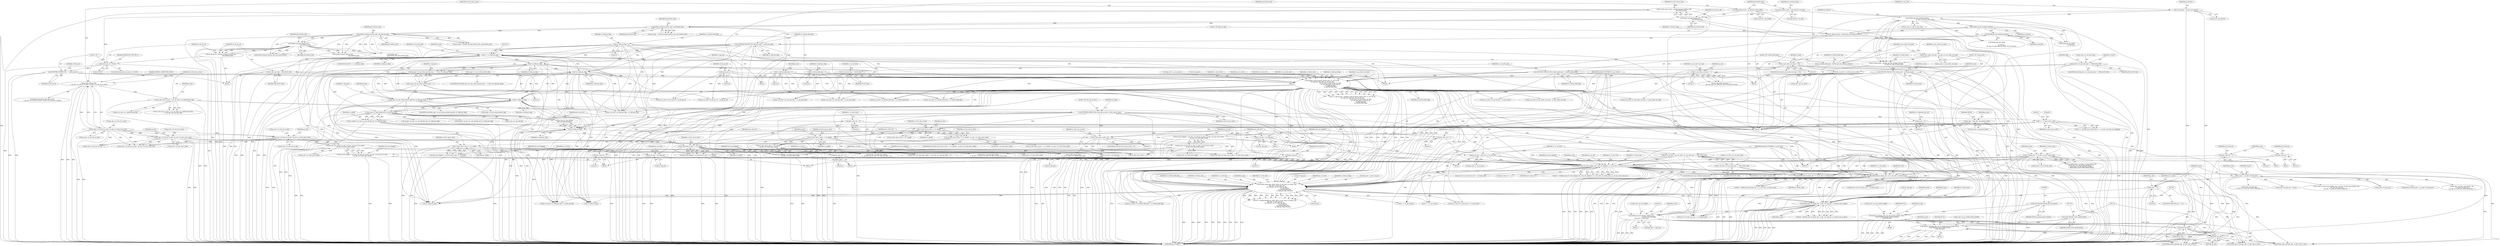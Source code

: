 digraph "0_Android_9a00f562a612d56e7b2b989d168647db900ba6cf_0@API" {
"1001707" [label="(Call,ithread_create(ps_dec->pv_bs_deblk_thread_handle, NULL,\n (void *)ih264d_recon_deblk_thread,\n (void *)ps_dec))"];
"1001663" [label="(Call,ithread_create(ps_dec->pv_dec_thread_handle, NULL,\n (void *)ih264d_decode_picture_thread,\n (void *)ps_dec))"];
"1001668" [label="(Call,(void *)ih264d_decode_picture_thread)"];
"1001671" [label="(Call,(void *)ps_dec)"];
"1001616" [label="(Call,ih264d_get_next_display_field(ps_dec,\n                                          ps_dec->ps_out_buffer,\n &(ps_dec->s_disp_op)))"];
"1001252" [label="(Call,ih264d_end_of_pic(ps_dec, u1_is_idr_slice, u2_frame_num))"];
"1001047" [label="(Call,ih264d_mark_err_slice_skip(ps_dec, num_mb_skipped, u1_is_idr_slice, u2_frame_num, ps_cur_poc, prev_slice_err))"];
"1000165" [label="(MethodParameterIn,dec_struct_t *ps_dec)"];
"1000905" [label="(Call,num_mb_skipped = u2_first_mb_in_slice << u1_mbaff)"];
"1000907" [label="(Call,u2_first_mb_in_slice << u1_mbaff)"];
"1000898" [label="(Call,u2_first_mb_in_slice > 0)"];
"1000373" [label="(Call,0 == u2_first_mb_in_slice)"];
"1000272" [label="(Call,COPYTHECONTEXT(\"SH: first_mb_in_slice\",u2_first_mb_in_slice))"];
"1000256" [label="(Call,u2_first_mb_in_slice << ps_cur_slice->u1_mbaff_frame_flag)"];
"1000241" [label="(Call,u2_first_mb_in_slice\n > (ps_dec->u2_frm_ht_in_mbs * ps_dec->u2_frm_wd_in_mbs))"];
"1000235" [label="(Call,u2_first_mb_in_slice = ih264d_uev(pu4_bitstrm_ofst,\n                                     pu4_bitstrm_buf))"];
"1000237" [label="(Call,ih264d_uev(pu4_bitstrm_ofst,\n                                     pu4_bitstrm_buf))"];
"1000209" [label="(Call,*pu4_bitstrm_ofst = &ps_bitstrm->u4_ofst)"];
"1000203" [label="(Call,*pu4_bitstrm_buf = ps_bitstrm->pu4_buffer)"];
"1000243" [label="(Call,ps_dec->u2_frm_ht_in_mbs * ps_dec->u2_frm_wd_in_mbs)"];
"1000789" [label="(Call,u1_mbaff = ps_seq->u1_mb_aff_flag && (!u1_field_pic_flag))"];
"1000791" [label="(Call,ps_seq->u1_mb_aff_flag && (!u1_field_pic_flag))"];
"1000795" [label="(Call,!u1_field_pic_flag)"];
"1000692" [label="(Call,!u1_field_pic_flag)"];
"1000519" [label="(Call,u1_field_pic_flag = 0)"];
"1000632" [label="(Call,!u1_field_pic_flag)"];
"1000485" [label="(Call,COPYTHECONTEXT(\"SH: field_pic_flag\", u1_field_pic_flag))"];
"1000481" [label="(Call,u1_field_pic_flag = ih264d_get_bit_h264(ps_bitstrm))"];
"1000483" [label="(Call,ih264d_get_bit_h264(ps_bitstrm))"];
"1000467" [label="(Call,ih264d_get_bits_h264(ps_bitstrm,\n                                         ps_seq->u1_bits_in_frm_num))"];
"1000168" [label="(Call,* ps_bitstrm = ps_dec->ps_bitstrm)"];
"1000539" [label="(Call,0 == u1_field_pic_flag)"];
"1000744" [label="(Call,ih264d_is_end_of_pic(u2_frame_num, u1_nal_ref_idc,\n &s_tmp_poc, &ps_dec->s_cur_pic_poc,\n                                            ps_cur_slice, u1_pic_order_cnt_type,\n                                            u1_nal_unit_type, u4_idr_pic_id,\n                                            u1_field_pic_flag,\n                                            u1_bottom_field_flag))"];
"1000472" [label="(Call,COPYTHECONTEXT(\"SH: frame_num\", u2_frame_num))"];
"1000465" [label="(Call,u2_frame_num = ih264d_get_bits_h264(ps_bitstrm,\n                                         ps_seq->u1_bits_in_frm_num))"];
"1000164" [label="(MethodParameterIn,UWORD8 u1_nal_ref_idc)"];
"1000176" [label="(Call,*ps_cur_slice = ps_dec->ps_cur_slice)"];
"1000663" [label="(Call,u1_pic_order_cnt_type == 1)"];
"1000592" [label="(Call,u1_pic_order_cnt_type == 0)"];
"1000586" [label="(Call,u1_pic_order_cnt_type = ps_seq->u1_pic_order_cnt_type)"];
"1000532" [label="(Call,u1_nal_unit_type = SLICE_NAL)"];
"1000550" [label="(Call,u1_nal_unit_type = IDR_SLICE_NAL)"];
"1000330" [label="(Call,ps_dec->u1_nal_unit_type == IDR_SLICE_NAL)"];
"1000564" [label="(Call,COPYTHECONTEXT(\"SH:  \", u4_idr_pic_id))"];
"1000559" [label="(Call,u4_idr_pic_id > 65535)"];
"1000553" [label="(Call,u4_idr_pic_id = ih264d_uev(pu4_bitstrm_ofst,\n                                    pu4_bitstrm_buf))"];
"1000555" [label="(Call,ih264d_uev(pu4_bitstrm_ofst,\n                                    pu4_bitstrm_buf))"];
"1000418" [label="(Call,ih264d_uev(pu4_bitstrm_ofst, pu4_bitstrm_buf))"];
"1000277" [label="(Call,ih264d_uev(pu4_bitstrm_ofst, pu4_bitstrm_buf))"];
"1000196" [label="(Call,u4_idr_pic_id = 0)"];
"1000488" [label="(Call,u1_bottom_field_flag = 0)"];
"1000505" [label="(Call,COPYTHECONTEXT(\"SH: bottom_field_flag\", u1_bottom_field_flag))"];
"1000501" [label="(Call,u1_bottom_field_flag = ih264d_get_bit_h264(ps_bitstrm))"];
"1000503" [label="(Call,ih264d_get_bit_h264(ps_bitstrm))"];
"1000522" [label="(Call,u1_bottom_field_flag = 0)"];
"1000626" [label="(Call,(ps_pps->u1_pic_order_present_flag == 1) && (!u1_field_pic_flag))"];
"1000627" [label="(Call,ps_pps->u1_pic_order_present_flag == 1)"];
"1000688" [label="(Call,ps_pps->u1_pic_order_present_flag && !u1_field_pic_flag)"];
"1000986" [label="(Call,num_mb_skipped = (ps_dec->u2_frm_ht_in_mbs * ps_dec->u2_frm_wd_in_mbs)\n - ps_dec->u2_total_mbs_coded)"];
"1000988" [label="(Call,(ps_dec->u2_frm_ht_in_mbs * ps_dec->u2_frm_wd_in_mbs)\n - ps_dec->u2_total_mbs_coded)"];
"1000989" [label="(Call,ps_dec->u2_frm_ht_in_mbs * ps_dec->u2_frm_wd_in_mbs)"];
"1000976" [label="(Call,num_mb_skipped = u2_first_mb_in_slice << u1_mbaff)"];
"1000978" [label="(Call,u2_first_mb_in_slice << u1_mbaff)"];
"1000863" [label="(Call,num_mb_skipped = (ps_dec->u2_frm_ht_in_mbs * ps_dec->u2_frm_wd_in_mbs)\n - ps_dec->u2_total_mbs_coded)"];
"1000865" [label="(Call,(ps_dec->u2_frm_ht_in_mbs * ps_dec->u2_frm_wd_in_mbs)\n - ps_dec->u2_total_mbs_coded)"];
"1000866" [label="(Call,ps_dec->u2_frm_ht_in_mbs * ps_dec->u2_frm_wd_in_mbs)"];
"1001017" [label="(Call,num_mb_skipped = (u2_first_mb_in_slice << u1_mbaff)\n - ps_dec->u2_total_mbs_coded)"];
"1001019" [label="(Call,(u2_first_mb_in_slice << u1_mbaff)\n - ps_dec->u2_total_mbs_coded)"];
"1001020" [label="(Call,u2_first_mb_in_slice << u1_mbaff)"];
"1001007" [label="(Call,u2_first_mb_in_slice << u1_mbaff)"];
"1001006" [label="(Call,(u2_first_mb_in_slice << u1_mbaff) > ps_dec->u2_total_mbs_coded)"];
"1000882" [label="(Call,u1_is_idr_slice = ps_cur_slice->u1_nal_unit_type == IDR_SLICE_NAL)"];
"1000884" [label="(Call,ps_cur_slice->u1_nal_unit_type == IDR_SLICE_NAL)"];
"1000163" [label="(MethodParameterIn,UWORD8 u1_is_idr_slice)"];
"1000809" [label="(Call,u2_frame_num != ps_dec->u2_prv_frame_num)"];
"1001026" [label="(Call,ps_cur_poc = &s_tmp_poc)"];
"1000910" [label="(Call,ps_cur_poc = &s_tmp_poc)"];
"1000876" [label="(Call,ps_cur_poc = &ps_dec->s_cur_pic_poc)"];
"1000999" [label="(Call,ps_cur_poc = &s_tmp_poc)"];
"1000983" [label="(Call,prev_slice_err = 2)"];
"1000843" [label="(Call,prev_slice_err = 2)"];
"1001014" [label="(Call,prev_slice_err = 2)"];
"1000973" [label="(Call,prev_slice_err = 1)"];
"1000797" [label="(Call,prev_slice_err = 0)"];
"1000838" [label="(Call,prev_slice_err = 1)"];
"1000902" [label="(Call,prev_slice_err = 1)"];
"1001597" [label="(Call,ih264d_start_of_pic(ps_dec, i4_poc, &s_tmp_poc, u2_frame_num, ps_pps))"];
"1000184" [label="(Call,i4_poc = 0)"];
"1001407" [label="(Call,i4_poc == 0)"];
"1001396" [label="(Call,i4_poc >= ps_dec->i4_max_poc)"];
"1001373" [label="(Call,ih264d_decode_pic_order_cnt(u1_is_idr_slice, u2_frame_num,\n &ps_dec->s_prev_pic_poc,\n &s_tmp_poc, ps_cur_slice, ps_pps,\n                                          u1_nal_ref_idc,\n                                          u1_bottom_field_flag,\n                                          u1_field_pic_flag, &i4_poc))"];
"1000430" [label="(Call,ps_pps = &ps_dec->ps_pps[u4_temp])"];
"1000964" [label="(Call,!u1_field_pic_flag)"];
"1001712" [label="(Call,(void *)ih264d_recon_deblk_thread)"];
"1001715" [label="(Call,(void *)ps_dec)"];
"1000639" [label="(Call,ih264d_sev(\n                            pu4_bitstrm_ofst, pu4_bitstrm_buf))"];
"1001662" [label="(Block,)"];
"1000877" [label="(Identifier,ps_cur_poc)"];
"1000901" [label="(Block,)"];
"1000897" [label="(ControlStructure,if(u2_first_mb_in_slice > 0))"];
"1001707" [label="(Call,ithread_create(ps_dec->pv_bs_deblk_thread_handle, NULL,\n (void *)ih264d_recon_deblk_thread,\n (void *)ps_dec))"];
"1000883" [label="(Identifier,u1_is_idr_slice)"];
"1000866" [label="(Call,ps_dec->u2_frm_ht_in_mbs * ps_dec->u2_frm_wd_in_mbs)"];
"1000489" [label="(Identifier,u1_bottom_field_flag)"];
"1000713" [label="(Identifier,ps_pps)"];
"1000198" [label="(Literal,0)"];
"1000176" [label="(Call,*ps_cur_slice = ps_dec->ps_cur_slice)"];
"1000838" [label="(Call,prev_slice_err = 1)"];
"1000798" [label="(Identifier,prev_slice_err)"];
"1000558" [label="(ControlStructure,if(u4_idr_pic_id > 65535))"];
"1000870" [label="(Call,ps_dec->u2_frm_wd_in_mbs)"];
"1000226" [label="(Identifier,u4_call_end_of_pic)"];
"1001026" [label="(Call,ps_cur_poc = &s_tmp_poc)"];
"1000876" [label="(Call,ps_cur_poc = &ps_dec->s_cur_pic_poc)"];
"1000749" [label="(Call,&ps_dec->s_cur_pic_poc)"];
"1000587" [label="(Identifier,u1_pic_order_cnt_type)"];
"1000692" [label="(Call,!u1_field_pic_flag)"];
"1000243" [label="(Call,ps_dec->u2_frm_ht_in_mbs * ps_dec->u2_frm_wd_in_mbs)"];
"1000534" [label="(Identifier,SLICE_NAL)"];
"1001049" [label="(Identifier,num_mb_skipped)"];
"1000240" [label="(ControlStructure,if(u2_first_mb_in_slice\n > (ps_dec->u2_frm_ht_in_mbs * ps_dec->u2_frm_wd_in_mbs)))"];
"1000594" [label="(Literal,0)"];
"1000796" [label="(Identifier,u1_field_pic_flag)"];
"1000888" [label="(Identifier,IDR_SLICE_NAL)"];
"1000997" [label="(Identifier,ps_dec)"];
"1000279" [label="(Identifier,pu4_bitstrm_buf)"];
"1001001" [label="(Call,&s_tmp_poc)"];
"1000561" [label="(Literal,65535)"];
"1000898" [label="(Call,u2_first_mb_in_slice > 0)"];
"1000502" [label="(Identifier,u1_bottom_field_flag)"];
"1001436" [label="(Identifier,ps_cur_slice)"];
"1000177" [label="(Identifier,ps_cur_slice)"];
"1000536" [label="(Identifier,u1_is_idr_slice)"];
"1000845" [label="(Literal,2)"];
"1001375" [label="(Identifier,u2_frame_num)"];
"1001617" [label="(Identifier,ps_dec)"];
"1001006" [label="(Call,(u2_first_mb_in_slice << u1_mbaff) > ps_dec->u2_total_mbs_coded)"];
"1001384" [label="(Identifier,u1_nal_ref_idc)"];
"1000758" [label="(Identifier,u1_bottom_field_flag)"];
"1000273" [label="(Literal,\"SH: first_mb_in_slice\")"];
"1000472" [label="(Call,COPYTHECONTEXT(\"SH: frame_num\", u2_frame_num))"];
"1001053" [label="(Identifier,prev_slice_err)"];
"1000163" [label="(MethodParameterIn,UWORD8 u1_is_idr_slice)"];
"1001597" [label="(Call,ih264d_start_of_pic(ps_dec, i4_poc, &s_tmp_poc, u2_frame_num, ps_pps))"];
"1001021" [label="(Identifier,u2_first_mb_in_slice)"];
"1000864" [label="(Identifier,num_mb_skipped)"];
"1000849" [label="(Identifier,ps_dec)"];
"1000973" [label="(Call,prev_slice_err = 1)"];
"1000791" [label="(Call,ps_seq->u1_mb_aff_flag && (!u1_field_pic_flag))"];
"1001373" [label="(Call,ih264d_decode_pic_order_cnt(u1_is_idr_slice, u2_frame_num,\n &ps_dec->s_prev_pic_poc,\n &s_tmp_poc, ps_cur_slice, ps_pps,\n                                          u1_nal_ref_idc,\n                                          u1_bottom_field_flag,\n                                          u1_field_pic_flag, &i4_poc))"];
"1001415" [label="(Call,ps_dec->i4_prev_max_display_seq\n + ps_dec->i4_max_poc\n + ps_dec->u1_max_dec_frame_buffering + 1)"];
"1000908" [label="(Identifier,u2_first_mb_in_slice)"];
"1000478" [label="(Identifier,ps_seq)"];
"1001663" [label="(Call,ithread_create(ps_dec->pv_dec_thread_handle, NULL,\n (void *)ih264d_decode_picture_thread,\n (void *)ps_dec))"];
"1000277" [label="(Call,ih264d_uev(pu4_bitstrm_ofst, pu4_bitstrm_buf))"];
"1000663" [label="(Call,u1_pic_order_cnt_type == 1)"];
"1000742" [label="(Call,i1_is_end_of_poc = ih264d_is_end_of_pic(u2_frame_num, u1_nal_ref_idc,\n &s_tmp_poc, &ps_dec->s_cur_pic_poc,\n                                            ps_cur_slice, u1_pic_order_cnt_type,\n                                            u1_nal_unit_type, u4_idr_pic_id,\n                                            u1_field_pic_flag,\n                                            u1_bottom_field_flag))"];
"1000164" [label="(MethodParameterIn,UWORD8 u1_nal_ref_idc)"];
"1000976" [label="(Call,num_mb_skipped = u2_first_mb_in_slice << u1_mbaff)"];
"1000235" [label="(Call,u2_first_mb_in_slice = ih264d_uev(pu4_bitstrm_ofst,\n                                     pu4_bitstrm_buf))"];
"1000554" [label="(Identifier,u4_idr_pic_id)"];
"1001383" [label="(Identifier,ps_pps)"];
"1000539" [label="(Call,0 == u1_field_pic_flag)"];
"1000238" [label="(Identifier,pu4_bitstrm_ofst)"];
"1000420" [label="(Identifier,pu4_bitstrm_buf)"];
"1000993" [label="(Call,ps_dec->u2_frm_wd_in_mbs)"];
"1001045" [label="(Call,ret = ih264d_mark_err_slice_skip(ps_dec, num_mb_skipped, u1_is_idr_slice, u2_frame_num, ps_cur_poc, prev_slice_err))"];
"1001823" [label="(Call,0 == u1_nal_ref_idc)"];
"1000184" [label="(Call,i4_poc = 0)"];
"1001711" [label="(Identifier,NULL)"];
"1000631" [label="(Literal,1)"];
"1001022" [label="(Identifier,u1_mbaff)"];
"1000910" [label="(Call,ps_cur_poc = &s_tmp_poc)"];
"1000416" [label="(Call,u4_temp = ih264d_uev(pu4_bitstrm_ofst, pu4_bitstrm_buf))"];
"1001234" [label="(Call,ih264d_end_of_pic(ps_dec, u1_is_idr_slice, u2_frame_num))"];
"1000899" [label="(Identifier,u2_first_mb_in_slice)"];
"1001714" [label="(Identifier,ih264d_recon_deblk_thread)"];
"1001189" [label="(Call,ps_dec->u2_total_mbs_coded\n == (ps_dec->ps_cur_sps->u2_max_mb_addr + 1))"];
"1000990" [label="(Call,ps_dec->u2_frm_ht_in_mbs)"];
"1000185" [label="(Identifier,i4_poc)"];
"1000211" [label="(Call,&ps_bitstrm->u4_ofst)"];
"1000556" [label="(Identifier,pu4_bitstrm_ofst)"];
"1000677" [label="(Call,ih264d_sev(pu4_bitstrm_ofst,\n                                                         pu4_bitstrm_buf))"];
"1001676" [label="(Identifier,ps_dec)"];
"1000541" [label="(Identifier,u1_field_pic_flag)"];
"1001419" [label="(Call,ps_dec->i4_max_poc\n + ps_dec->u1_max_dec_frame_buffering + 1)"];
"1000566" [label="(Identifier,u4_idr_pic_id)"];
"1000550" [label="(Call,u1_nal_unit_type = IDR_SLICE_NAL)"];
"1000205" [label="(Call,ps_bitstrm->pu4_buffer)"];
"1000907" [label="(Call,u2_first_mb_in_slice << u1_mbaff)"];
"1001529" [label="(Call,ih264d_get_bit_h264(\n                        ps_bitstrm))"];
"1001615" [label="(Block,)"];
"1001000" [label="(Identifier,ps_cur_poc)"];
"1000501" [label="(Call,u1_bottom_field_flag = ih264d_get_bit_h264(ps_bitstrm))"];
"1001591" [label="(Call,u2_first_mb_in_slice == 0)"];
"1001600" [label="(Call,&s_tmp_poc)"];
"1001838" [label="(Call,0 == u1_nal_ref_idc)"];
"1000257" [label="(Identifier,u2_first_mb_in_slice)"];
"1001024" [label="(Identifier,ps_dec)"];
"1000747" [label="(Call,&s_tmp_poc)"];
"1000204" [label="(Identifier,pu4_bitstrm_buf)"];
"1000431" [label="(Identifier,ps_pps)"];
"1001016" [label="(Literal,2)"];
"1000817" [label="(Identifier,ps_dec)"];
"1001498" [label="(Call,ps_cur_slice->u1_pic_order_cnt_type = u1_pic_order_cnt_type)"];
"1000975" [label="(Literal,1)"];
"1002568" [label="(MethodReturn,WORD32)"];
"1000196" [label="(Call,u4_idr_pic_id = 0)"];
"1000665" [label="(Literal,1)"];
"1000882" [label="(Call,u1_is_idr_slice = ps_cur_slice->u1_nal_unit_type == IDR_SLICE_NAL)"];
"1000988" [label="(Call,(ps_dec->u2_frm_ht_in_mbs * ps_dec->u2_frm_wd_in_mbs)\n - ps_dec->u2_total_mbs_coded)"];
"1001671" [label="(Call,(void *)ps_dec)"];
"1000916" [label="(Identifier,ps_cur_slice)"];
"1001483" [label="(Call,ps_cur_slice->u1_nal_unit_type = u1_nal_unit_type)"];
"1000262" [label="(Identifier,ps_dec)"];
"1001048" [label="(Identifier,ps_dec)"];
"1000275" [label="(Call,u4_temp = ih264d_uev(pu4_bitstrm_ofst, pu4_bitstrm_buf))"];
"1000377" [label="(Literal,1)"];
"1000905" [label="(Call,num_mb_skipped = u2_first_mb_in_slice << u1_mbaff)"];
"1000842" [label="(Block,)"];
"1000627" [label="(Call,ps_pps->u1_pic_order_present_flag == 1)"];
"1000904" [label="(Literal,1)"];
"1001397" [label="(Identifier,i4_poc)"];
"1000551" [label="(Identifier,u1_nal_unit_type)"];
"1000965" [label="(Identifier,u1_field_pic_flag)"];
"1000331" [label="(Call,ps_dec->u1_nal_unit_type)"];
"1001664" [label="(Call,ps_dec->pv_dec_thread_handle)"];
"1000492" [label="(Identifier,u1_field_pic_flag)"];
"1001576" [label="(Call,!u1_field_pic_flag)"];
"1001019" [label="(Call,(u2_first_mb_in_slice << u1_mbaff)\n - ps_dec->u2_total_mbs_coded)"];
"1001396" [label="(Call,i4_poc >= ps_dec->i4_max_poc)"];
"1001401" [label="(Call,ps_dec->i4_max_poc = i4_poc)"];
"1000746" [label="(Identifier,u1_nal_ref_idc)"];
"1000811" [label="(Call,ps_dec->u2_prv_frame_num)"];
"1001461" [label="(Call,ps_cur_slice->u1_field_pic_flag = u1_field_pic_flag)"];
"1000790" [label="(Identifier,u1_mbaff)"];
"1000522" [label="(Call,u1_bottom_field_flag = 0)"];
"1000372" [label="(Call,(0 == u2_first_mb_in_slice) && (1 == ps_dec->u4_prev_nal_skipped))"];
"1001070" [label="(Call,ps_cur_slice->u1_bottom_field_flag = u1_bottom_field_flag)"];
"1000168" [label="(Call,* ps_bitstrm = ps_dec->ps_bitstrm)"];
"1001411" [label="(Call,ps_dec->i4_prev_max_display_seq = ps_dec->i4_prev_max_display_seq\n + ps_dec->i4_max_poc\n + ps_dec->u1_max_dec_frame_buffering + 1)"];
"1001005" [label="(ControlStructure,if((u2_first_mb_in_slice << u1_mbaff) > ps_dec->u2_total_mbs_coded))"];
"1000375" [label="(Identifier,u2_first_mb_in_slice)"];
"1000532" [label="(Call,u1_nal_unit_type = SLICE_NAL)"];
"1000474" [label="(Identifier,u2_frame_num)"];
"1000936" [label="(Call,ps_cur_slice->u1_nal_unit_type = u1_nal_unit_type)"];
"1000985" [label="(Literal,2)"];
"1000533" [label="(Identifier,u1_nal_unit_type)"];
"1001398" [label="(Call,ps_dec->i4_max_poc)"];
"1001023" [label="(Call,ps_dec->u2_total_mbs_coded)"];
"1001254" [label="(Identifier,u1_is_idr_slice)"];
"1000203" [label="(Call,*pu4_bitstrm_buf = ps_bitstrm->pu4_buffer)"];
"1000668" [label="(Identifier,ps_seq)"];
"1000192" [label="(Identifier,u1_redundant_pic_cnt)"];
"1001224" [label="(Call,ih264d_end_of_pic_dispbuf_mgr(ps_dec))"];
"1000792" [label="(Call,ps_seq->u1_mb_aff_flag)"];
"1000569" [label="(Identifier,i_delta_poc)"];
"1000911" [label="(Identifier,ps_cur_poc)"];
"1000744" [label="(Call,ih264d_is_end_of_pic(u2_frame_num, u1_nal_ref_idc,\n &s_tmp_poc, &ps_dec->s_cur_pic_poc,\n                                            ps_cur_slice, u1_pic_order_cnt_type,\n                                            u1_nal_unit_type, u4_idr_pic_id,\n                                            u1_field_pic_flag,\n                                            u1_bottom_field_flag))"];
"1000914" [label="(Call,ps_cur_slice->u4_idr_pic_id = u4_idr_pic_id)"];
"1000980" [label="(Identifier,u1_mbaff)"];
"1000483" [label="(Call,ih264d_get_bit_h264(ps_bitstrm))"];
"1001409" [label="(Literal,0)"];
"1001708" [label="(Call,ps_dec->pv_bs_deblk_thread_handle)"];
"1001255" [label="(Identifier,u2_frame_num)"];
"1000874" [label="(Identifier,ps_dec)"];
"1001374" [label="(Identifier,u1_is_idr_slice)"];
"1000797" [label="(Call,prev_slice_err = 0)"];
"1001028" [label="(Call,&s_tmp_poc)"];
"1000753" [label="(Identifier,ps_cur_slice)"];
"1000977" [label="(Identifier,num_mb_skipped)"];
"1001456" [label="(Call,ps_cur_slice->u2_first_mb_in_slice = u2_first_mb_in_slice)"];
"1001598" [label="(Identifier,ps_dec)"];
"1000166" [label="(Block,)"];
"1000837" [label="(Block,)"];
"1000523" [label="(Identifier,u1_bottom_field_flag)"];
"1001252" [label="(Call,ih264d_end_of_pic(ps_dec, u1_is_idr_slice, u2_frame_num))"];
"1000960" [label="(Call,ps_seq->u1_mb_aff_flag\n && (!u1_field_pic_flag))"];
"1001553" [label="(Call,(ps_pps->ps_sps->u1_mb_aff_flag) && (!u1_field_pic_flag))"];
"1000626" [label="(Call,(ps_pps->u1_pic_order_present_flag == 1) && (!u1_field_pic_flag))"];
"1000330" [label="(Call,ps_dec->u1_nal_unit_type == IDR_SLICE_NAL)"];
"1000865" [label="(Call,(ps_dec->u2_frm_ht_in_mbs * ps_dec->u2_frm_wd_in_mbs)\n - ps_dec->u2_total_mbs_coded)"];
"1000756" [label="(Identifier,u4_idr_pic_id)"];
"1001618" [label="(Call,ps_dec->ps_out_buffer)"];
"1001406" [label="(ControlStructure,if(i4_poc == 0))"];
"1000979" [label="(Identifier,u2_first_mb_in_slice)"];
"1001667" [label="(Identifier,NULL)"];
"1001128" [label="(Call,ih264d_err_pic_dispbuf_mgr(ps_dec))"];
"1000553" [label="(Call,u4_idr_pic_id = ih264d_uev(pu4_bitstrm_ofst,\n                                    pu4_bitstrm_buf))"];
"1000799" [label="(Literal,0)"];
"1001380" [label="(Call,&s_tmp_poc)"];
"1000755" [label="(Identifier,u1_nal_unit_type)"];
"1001008" [label="(Identifier,u2_first_mb_in_slice)"];
"1001701" [label="(Block,)"];
"1000964" [label="(Call,!u1_field_pic_flag)"];
"1000276" [label="(Identifier,u4_temp)"];
"1000633" [label="(Identifier,u1_field_pic_flag)"];
"1000430" [label="(Call,ps_pps = &ps_dec->ps_pps[u4_temp])"];
"1000884" [label="(Call,ps_cur_slice->u1_nal_unit_type == IDR_SLICE_NAL)"];
"1001408" [label="(Identifier,i4_poc)"];
"1001570" [label="(Call,(ps_pps->ps_sps->u1_mb_aff_flag) && (!u1_field_pic_flag))"];
"1000334" [label="(Identifier,IDR_SLICE_NAL)"];
"1000469" [label="(Call,ps_seq->u1_bits_in_frm_num)"];
"1001104" [label="(Call,ps_dec->u2_frm_ht_in_mbs * ps_dec->u2_frm_wd_in_mbs)"];
"1002474" [label="(Call,ih264d_parse_bslice(ps_dec, u2_first_mb_in_slice))"];
"1000490" [label="(Literal,0)"];
"1000485" [label="(Call,COPYTHECONTEXT(\"SH: field_pic_flag\", u1_field_pic_flag))"];
"1000689" [label="(Call,ps_pps->u1_pic_order_present_flag)"];
"1001265" [label="(Call,ps_dec->u2_prv_frame_num = u2_frame_num)"];
"1001075" [label="(Call,ps_dec->u2_prv_frame_num = u2_frame_num)"];
"1000999" [label="(Call,ps_cur_poc = &s_tmp_poc)"];
"1000974" [label="(Identifier,prev_slice_err)"];
"1001670" [label="(Identifier,ih264d_decode_picture_thread)"];
"1001720" [label="(Identifier,ps_dec)"];
"1000559" [label="(Call,u4_idr_pic_id > 65535)"];
"1000984" [label="(Identifier,prev_slice_err)"];
"1001253" [label="(Identifier,ps_dec)"];
"1000909" [label="(Identifier,u1_mbaff)"];
"1000878" [label="(Call,&ps_dec->s_cur_pic_poc)"];
"1000588" [label="(Call,ps_seq->u1_pic_order_cnt_type)"];
"1001371" [label="(Call,ret = ih264d_decode_pic_order_cnt(u1_is_idr_slice, u2_frame_num,\n &ps_dec->s_prev_pic_poc,\n &s_tmp_poc, ps_cur_slice, ps_pps,\n                                          u1_nal_ref_idc,\n                                          u1_bottom_field_flag,\n                                          u1_field_pic_flag, &i4_poc))"];
"1000520" [label="(Identifier,u1_field_pic_flag)"];
"1000745" [label="(Identifier,u2_frame_num)"];
"1000664" [label="(Identifier,u1_pic_order_cnt_type)"];
"1002405" [label="(Call,ih264d_parse_islice(ps_dec, u2_first_mb_in_slice))"];
"1000239" [label="(Identifier,pu4_bitstrm_buf)"];
"1000808" [label="(Call,u2_frame_num != ps_dec->u2_prv_frame_num\n && ps_dec->u1_top_bottom_decoded != 0\n && ps_dec->u1_top_bottom_decoded\n != (TOP_FIELD_ONLY | BOT_FIELD_ONLY))"];
"1001382" [label="(Identifier,ps_cur_slice)"];
"1000983" [label="(Call,prev_slice_err = 2)"];
"1001599" [label="(Identifier,i4_poc)"];
"1000503" [label="(Call,ih264d_get_bit_h264(ps_bitstrm))"];
"1001009" [label="(Identifier,u1_mbaff)"];
"1001559" [label="(Call,!u1_field_pic_flag)"];
"1001715" [label="(Call,(void *)ps_dec)"];
"1002526" [label="(Call,ps_dec->u2_total_mbs_coded >= (ps_seq->u2_max_mb_addr + 1))"];
"1000484" [label="(Identifier,ps_bitstrm)"];
"1000278" [label="(Identifier,pu4_bitstrm_ofst)"];
"1000951" [label="(Call,ps_cur_slice->u1_pic_order_cnt_type = u1_pic_order_cnt_type)"];
"1000481" [label="(Call,u1_field_pic_flag = ih264d_get_bit_h264(ps_bitstrm))"];
"1000863" [label="(Call,num_mb_skipped = (ps_dec->u2_frm_ht_in_mbs * ps_dec->u2_frm_wd_in_mbs)\n - ps_dec->u2_total_mbs_coded)"];
"1001052" [label="(Identifier,ps_cur_poc)"];
"1000989" [label="(Call,ps_dec->u2_frm_ht_in_mbs * ps_dec->u2_frm_wd_in_mbs)"];
"1000597" [label="(Identifier,i_temp)"];
"1000650" [label="(Identifier,s_tmp_poc)"];
"1000555" [label="(Call,ih264d_uev(pu4_bitstrm_ofst,\n                                    pu4_bitstrm_buf))"];
"1001395" [label="(ControlStructure,if(i4_poc >= ps_dec->i4_max_poc))"];
"1000236" [label="(Identifier,u2_first_mb_in_slice)"];
"1000802" [label="(Identifier,i1_is_end_of_poc)"];
"1000418" [label="(Call,ih264d_uev(pu4_bitstrm_ofst, pu4_bitstrm_buf))"];
"1000557" [label="(Identifier,pu4_bitstrm_buf)"];
"1000473" [label="(Literal,\"SH: frame_num\")"];
"1000757" [label="(Identifier,u1_field_pic_flag)"];
"1000274" [label="(Identifier,u2_first_mb_in_slice)"];
"1001100" [label="(Call,ps_dec->u2_total_mbs_coded\n >= ps_dec->u2_frm_ht_in_mbs * ps_dec->u2_frm_wd_in_mbs)"];
"1000885" [label="(Call,ps_cur_slice->u1_nal_unit_type)"];
"1000912" [label="(Call,&s_tmp_poc)"];
"1000209" [label="(Call,*pu4_bitstrm_ofst = &ps_bitstrm->u4_ofst)"];
"1000900" [label="(Literal,0)"];
"1000628" [label="(Call,ps_pps->u1_pic_order_present_flag)"];
"1000662" [label="(Call,u1_pic_order_cnt_type == 1\n && (!ps_seq->u1_delta_pic_order_always_zero_flag))"];
"1000197" [label="(Identifier,u4_idr_pic_id)"];
"1000840" [label="(Literal,1)"];
"1000468" [label="(Identifier,ps_bitstrm)"];
"1000244" [label="(Call,ps_dec->u2_frm_ht_in_mbs)"];
"1000487" [label="(Identifier,u1_field_pic_flag)"];
"1001621" [label="(Call,&(ps_dec->s_disp_op))"];
"1000348" [label="(Identifier,I_SLICE)"];
"1000272" [label="(Call,COPYTHECONTEXT(\"SH: first_mb_in_slice\",u2_first_mb_in_slice))"];
"1000625" [label="(ControlStructure,if((ps_pps->u1_pic_order_present_flag == 1) && (!u1_field_pic_flag)))"];
"1000505" [label="(Call,COPYTHECONTEXT(\"SH: bottom_field_flag\", u1_bottom_field_flag))"];
"1000170" [label="(Call,ps_dec->ps_bitstrm)"];
"1000867" [label="(Call,ps_dec->u2_frm_ht_in_mbs)"];
"1000258" [label="(Call,ps_cur_slice->u1_mbaff_frame_flag)"];
"1001407" [label="(Call,i4_poc == 0)"];
"1000241" [label="(Call,u2_first_mb_in_slice\n > (ps_dec->u2_frm_ht_in_mbs * ps_dec->u2_frm_wd_in_mbs))"];
"1002440" [label="(Call,ih264d_parse_pslice(ps_dec, u2_first_mb_in_slice))"];
"1001020" [label="(Call,u2_first_mb_in_slice << u1_mbaff)"];
"1000693" [label="(Identifier,u1_field_pic_flag)"];
"1001787" [label="(Call,ps_err->u4_frm_sei_sync == u2_frame_num)"];
"1000810" [label="(Identifier,u2_frame_num)"];
"1000329" [label="(ControlStructure,if(ps_dec->u1_nal_unit_type == IDR_SLICE_NAL))"];
"1000552" [label="(Identifier,IDR_SLICE_NAL)"];
"1000506" [label="(Literal,\"SH: bottom_field_flag\")"];
"1001011" [label="(Identifier,ps_dec)"];
"1001047" [label="(Call,ih264d_mark_err_slice_skip(ps_dec, num_mb_skipped, u1_is_idr_slice, u2_frame_num, ps_cur_poc, prev_slice_err))"];
"1000598" [label="(Call,ih264d_get_bits_h264(\n\n                         ps_bitstrm,\n                         ps_seq->u1_log2_max_pic_order_cnt_lsb_minus))"];
"1000903" [label="(Identifier,prev_slice_err)"];
"1000586" [label="(Call,u1_pic_order_cnt_type = ps_seq->u1_pic_order_cnt_type)"];
"1000493" [label="(Block,)"];
"1001884" [label="(Call,u2_first_mb_in_slice\n << ps_cur_slice->u1_mbaff_frame_flag)"];
"1000337" [label="(Identifier,skip)"];
"1000560" [label="(Identifier,u4_idr_pic_id)"];
"1000210" [label="(Identifier,pu4_bitstrm_ofst)"];
"1000591" [label="(ControlStructure,if(u1_pic_order_cnt_type == 0))"];
"1001627" [label="(Literal,0)"];
"1000540" [label="(Literal,0)"];
"1000252" [label="(Identifier,ERROR_CORRUPTED_SLICE)"];
"1001015" [label="(Identifier,prev_slice_err)"];
"1001018" [label="(Identifier,num_mb_skipped)"];
"1000564" [label="(Call,COPYTHECONTEXT(\"SH:  \", u4_idr_pic_id))"];
"1000906" [label="(Identifier,num_mb_skipped)"];
"1000637" [label="(Identifier,s_tmp_poc)"];
"1001466" [label="(Call,ps_cur_slice->u1_bottom_field_flag = u1_bottom_field_flag)"];
"1001034" [label="(Identifier,u2_first_mb_in_slice)"];
"1000839" [label="(Identifier,prev_slice_err)"];
"1000519" [label="(Call,u1_field_pic_flag = 0)"];
"1000563" [label="(Identifier,ERROR_INV_SPS_PPS_T)"];
"1001602" [label="(Identifier,u2_frame_num)"];
"1000178" [label="(Call,ps_dec->ps_cur_slice)"];
"1000809" [label="(Call,u2_frame_num != ps_dec->u2_prv_frame_num)"];
"1000242" [label="(Identifier,u2_first_mb_in_slice)"];
"1000632" [label="(Call,!u1_field_pic_flag)"];
"1000482" [label="(Identifier,u1_field_pic_flag)"];
"1000524" [label="(Literal,0)"];
"1000419" [label="(Identifier,pu4_bitstrm_ofst)"];
"1001050" [label="(Identifier,u1_is_idr_slice)"];
"1000504" [label="(Identifier,ps_bitstrm)"];
"1001007" [label="(Call,u2_first_mb_in_slice << u1_mbaff)"];
"1000256" [label="(Call,u2_first_mb_in_slice << ps_cur_slice->u1_mbaff_frame_flag)"];
"1000902" [label="(Call,prev_slice_err = 1)"];
"1000165" [label="(MethodParameterIn,dec_struct_t *ps_dec)"];
"1001250" [label="(Call,ret = ih264d_end_of_pic(ps_dec, u1_is_idr_slice, u2_frame_num))"];
"1000247" [label="(Call,ps_dec->u2_frm_wd_in_mbs)"];
"1001051" [label="(Identifier,u2_frame_num)"];
"1000844" [label="(Identifier,prev_slice_err)"];
"1001033" [label="(Call,u2_first_mb_in_slice << u1_mbaff)"];
"1000687" [label="(ControlStructure,if(ps_pps->u1_pic_order_present_flag && !u1_field_pic_flag))"];
"1001958" [label="(Call,ps_dec->u2_frm_ht_in_mbs - 1)"];
"1000486" [label="(Literal,\"SH: field_pic_flag\")"];
"1000972" [label="(Block,)"];
"1000467" [label="(Call,ih264d_get_bits_h264(ps_bitstrm,\n                                         ps_seq->u1_bits_in_frm_num))"];
"1000527" [label="(Identifier,ps_dec)"];
"1000996" [label="(Call,ps_dec->u2_total_mbs_coded)"];
"1000545" [label="(Identifier,ps_dec)"];
"1001386" [label="(Identifier,u1_field_pic_flag)"];
"1001403" [label="(Identifier,ps_dec)"];
"1000718" [label="(Call,ih264d_uev(pu4_bitstrm_ofst, pu4_bitstrm_buf))"];
"1000754" [label="(Identifier,u1_pic_order_cnt_type)"];
"1000789" [label="(Call,u1_mbaff = ps_seq->u1_mb_aff_flag && (!u1_field_pic_flag))"];
"1000593" [label="(Identifier,u1_pic_order_cnt_type)"];
"1000843" [label="(Call,prev_slice_err = 2)"];
"1001387" [label="(Call,&i4_poc)"];
"1001376" [label="(Call,&ps_dec->s_prev_pic_poc)"];
"1001043" [label="(Identifier,prev_slice_err)"];
"1001451" [label="(Call,ps_cur_slice->u4_idr_pic_id = u4_idr_pic_id)"];
"1001088" [label="(Call,prev_slice_err == 2)"];
"1000538" [label="(ControlStructure,if(0 == u1_field_pic_flag))"];
"1001027" [label="(Identifier,ps_cur_poc)"];
"1000374" [label="(Literal,0)"];
"1000978" [label="(Call,u2_first_mb_in_slice << u1_mbaff)"];
"1000592" [label="(Call,u1_pic_order_cnt_type == 0)"];
"1000688" [label="(Call,ps_pps->u1_pic_order_present_flag && !u1_field_pic_flag)"];
"1000480" [label="(Block,)"];
"1000432" [label="(Call,&ps_dec->ps_pps[u4_temp])"];
"1000488" [label="(Call,u1_bottom_field_flag = 0)"];
"1000440" [label="(Identifier,FALSE)"];
"1000987" [label="(Identifier,num_mb_skipped)"];
"1001013" [label="(Block,)"];
"1000698" [label="(Identifier,s_tmp_poc)"];
"1001616" [label="(Call,ih264d_get_next_display_field(ps_dec,\n                                          ps_dec->ps_out_buffer,\n &(ps_dec->s_disp_op)))"];
"1001010" [label="(Call,ps_dec->u2_total_mbs_coded)"];
"1001017" [label="(Call,num_mb_skipped = (u2_first_mb_in_slice << u1_mbaff)\n - ps_dec->u2_total_mbs_coded)"];
"1000946" [label="(Call,ps_cur_slice->u1_nal_ref_idc = u1_nal_ref_idc)"];
"1000507" [label="(Identifier,u1_bottom_field_flag)"];
"1000873" [label="(Call,ps_dec->u2_total_mbs_coded)"];
"1000465" [label="(Call,u2_frame_num = ih264d_get_bits_h264(ps_bitstrm,\n                                         ps_seq->u1_bits_in_frm_num))"];
"1001595" [label="(Call,ret = ih264d_start_of_pic(ps_dec, i4_poc, &s_tmp_poc, u2_frame_num, ps_pps))"];
"1000924" [label="(Call,ps_cur_slice->u1_bottom_field_flag = u1_bottom_field_flag)"];
"1001603" [label="(Identifier,ps_pps)"];
"1000186" [label="(Literal,0)"];
"1000521" [label="(Literal,0)"];
"1000967" [label="(Block,)"];
"1001717" [label="(Identifier,ps_dec)"];
"1000982" [label="(Block,)"];
"1000565" [label="(Literal,\"SH:  \")"];
"1000373" [label="(Call,0 == u2_first_mb_in_slice)"];
"1000255" [label="(Call,(u2_first_mb_in_slice << ps_cur_slice->u1_mbaff_frame_flag)\n <= ps_dec->u2_cur_mb_addr)"];
"1001014" [label="(Call,prev_slice_err = 2)"];
"1000169" [label="(Identifier,ps_bitstrm)"];
"1001413" [label="(Identifier,ps_dec)"];
"1000919" [label="(Call,ps_cur_slice->u1_field_pic_flag = u1_field_pic_flag)"];
"1000795" [label="(Call,!u1_field_pic_flag)"];
"1000986" [label="(Call,num_mb_skipped = (ps_dec->u2_frm_ht_in_mbs * ps_dec->u2_frm_wd_in_mbs)\n - ps_dec->u2_total_mbs_coded)"];
"1000466" [label="(Identifier,u2_frame_num)"];
"1001385" [label="(Identifier,u1_bottom_field_flag)"];
"1001493" [label="(Call,ps_cur_slice->u1_nal_ref_idc = u1_nal_ref_idc)"];
"1000237" [label="(Call,ih264d_uev(pu4_bitstrm_ofst,\n                                     pu4_bitstrm_buf))"];
"1000518" [label="(Block,)"];
"1000537" [label="(Block,)"];
"1001668" [label="(Call,(void *)ih264d_decode_picture_thread)"];
"1001712" [label="(Call,(void *)ih264d_recon_deblk_thread)"];
"1001032" [label="(Call,(u2_first_mb_in_slice << u1_mbaff) < ps_dec->u2_total_mbs_coded)"];
"1000827" [label="(Block,)"];
"1001673" [label="(Identifier,ps_dec)"];
"1001707" -> "1001701"  [label="AST: "];
"1001707" -> "1001715"  [label="CFG: "];
"1001708" -> "1001707"  [label="AST: "];
"1001711" -> "1001707"  [label="AST: "];
"1001712" -> "1001707"  [label="AST: "];
"1001715" -> "1001707"  [label="AST: "];
"1001720" -> "1001707"  [label="CFG: "];
"1001707" -> "1002568"  [label="DDG: "];
"1001707" -> "1002568"  [label="DDG: "];
"1001707" -> "1002568"  [label="DDG: "];
"1001707" -> "1002568"  [label="DDG: "];
"1001707" -> "1002568"  [label="DDG: "];
"1001663" -> "1001707"  [label="DDG: "];
"1001712" -> "1001707"  [label="DDG: "];
"1001715" -> "1001707"  [label="DDG: "];
"1001663" -> "1001662"  [label="AST: "];
"1001663" -> "1001671"  [label="CFG: "];
"1001664" -> "1001663"  [label="AST: "];
"1001667" -> "1001663"  [label="AST: "];
"1001668" -> "1001663"  [label="AST: "];
"1001671" -> "1001663"  [label="AST: "];
"1001676" -> "1001663"  [label="CFG: "];
"1001663" -> "1002568"  [label="DDG: "];
"1001663" -> "1002568"  [label="DDG: "];
"1001663" -> "1002568"  [label="DDG: "];
"1001663" -> "1002568"  [label="DDG: "];
"1001663" -> "1002568"  [label="DDG: "];
"1001668" -> "1001663"  [label="DDG: "];
"1001671" -> "1001663"  [label="DDG: "];
"1001668" -> "1001670"  [label="CFG: "];
"1001669" -> "1001668"  [label="AST: "];
"1001670" -> "1001668"  [label="AST: "];
"1001672" -> "1001668"  [label="CFG: "];
"1001668" -> "1002568"  [label="DDG: "];
"1001671" -> "1001673"  [label="CFG: "];
"1001672" -> "1001671"  [label="AST: "];
"1001673" -> "1001671"  [label="AST: "];
"1001671" -> "1002568"  [label="DDG: "];
"1001616" -> "1001671"  [label="DDG: "];
"1000165" -> "1001671"  [label="DDG: "];
"1001671" -> "1001715"  [label="DDG: "];
"1001671" -> "1002405"  [label="DDG: "];
"1001671" -> "1002440"  [label="DDG: "];
"1001671" -> "1002474"  [label="DDG: "];
"1001616" -> "1001615"  [label="AST: "];
"1001616" -> "1001621"  [label="CFG: "];
"1001617" -> "1001616"  [label="AST: "];
"1001618" -> "1001616"  [label="AST: "];
"1001621" -> "1001616"  [label="AST: "];
"1001627" -> "1001616"  [label="CFG: "];
"1001616" -> "1002568"  [label="DDG: "];
"1001616" -> "1002568"  [label="DDG: "];
"1001616" -> "1002568"  [label="DDG: "];
"1001616" -> "1002568"  [label="DDG: "];
"1001252" -> "1001616"  [label="DDG: "];
"1001047" -> "1001616"  [label="DDG: "];
"1001597" -> "1001616"  [label="DDG: "];
"1000165" -> "1001616"  [label="DDG: "];
"1001616" -> "1001715"  [label="DDG: "];
"1001616" -> "1002405"  [label="DDG: "];
"1001616" -> "1002440"  [label="DDG: "];
"1001616" -> "1002474"  [label="DDG: "];
"1001252" -> "1001250"  [label="AST: "];
"1001252" -> "1001255"  [label="CFG: "];
"1001253" -> "1001252"  [label="AST: "];
"1001254" -> "1001252"  [label="AST: "];
"1001255" -> "1001252"  [label="AST: "];
"1001250" -> "1001252"  [label="CFG: "];
"1001252" -> "1002568"  [label="DDG: "];
"1001252" -> "1002568"  [label="DDG: "];
"1001252" -> "1002568"  [label="DDG: "];
"1001252" -> "1001250"  [label="DDG: "];
"1001252" -> "1001250"  [label="DDG: "];
"1001252" -> "1001250"  [label="DDG: "];
"1001047" -> "1001252"  [label="DDG: "];
"1001047" -> "1001252"  [label="DDG: "];
"1001047" -> "1001252"  [label="DDG: "];
"1000165" -> "1001252"  [label="DDG: "];
"1000882" -> "1001252"  [label="DDG: "];
"1000163" -> "1001252"  [label="DDG: "];
"1000809" -> "1001252"  [label="DDG: "];
"1000744" -> "1001252"  [label="DDG: "];
"1000472" -> "1001252"  [label="DDG: "];
"1001252" -> "1001265"  [label="DDG: "];
"1001252" -> "1001373"  [label="DDG: "];
"1001252" -> "1001373"  [label="DDG: "];
"1001252" -> "1001597"  [label="DDG: "];
"1001252" -> "1001597"  [label="DDG: "];
"1001252" -> "1001787"  [label="DDG: "];
"1001252" -> "1002405"  [label="DDG: "];
"1001252" -> "1002440"  [label="DDG: "];
"1001252" -> "1002474"  [label="DDG: "];
"1001047" -> "1001045"  [label="AST: "];
"1001047" -> "1001053"  [label="CFG: "];
"1001048" -> "1001047"  [label="AST: "];
"1001049" -> "1001047"  [label="AST: "];
"1001050" -> "1001047"  [label="AST: "];
"1001051" -> "1001047"  [label="AST: "];
"1001052" -> "1001047"  [label="AST: "];
"1001053" -> "1001047"  [label="AST: "];
"1001045" -> "1001047"  [label="CFG: "];
"1001047" -> "1002568"  [label="DDG: "];
"1001047" -> "1002568"  [label="DDG: "];
"1001047" -> "1002568"  [label="DDG: "];
"1001047" -> "1002568"  [label="DDG: "];
"1001047" -> "1002568"  [label="DDG: "];
"1001047" -> "1002568"  [label="DDG: "];
"1001047" -> "1001045"  [label="DDG: "];
"1001047" -> "1001045"  [label="DDG: "];
"1001047" -> "1001045"  [label="DDG: "];
"1001047" -> "1001045"  [label="DDG: "];
"1001047" -> "1001045"  [label="DDG: "];
"1001047" -> "1001045"  [label="DDG: "];
"1000165" -> "1001047"  [label="DDG: "];
"1000905" -> "1001047"  [label="DDG: "];
"1000986" -> "1001047"  [label="DDG: "];
"1000976" -> "1001047"  [label="DDG: "];
"1000863" -> "1001047"  [label="DDG: "];
"1001017" -> "1001047"  [label="DDG: "];
"1000882" -> "1001047"  [label="DDG: "];
"1000163" -> "1001047"  [label="DDG: "];
"1000809" -> "1001047"  [label="DDG: "];
"1000744" -> "1001047"  [label="DDG: "];
"1000472" -> "1001047"  [label="DDG: "];
"1001026" -> "1001047"  [label="DDG: "];
"1000910" -> "1001047"  [label="DDG: "];
"1000876" -> "1001047"  [label="DDG: "];
"1000999" -> "1001047"  [label="DDG: "];
"1000983" -> "1001047"  [label="DDG: "];
"1000843" -> "1001047"  [label="DDG: "];
"1001014" -> "1001047"  [label="DDG: "];
"1000973" -> "1001047"  [label="DDG: "];
"1000797" -> "1001047"  [label="DDG: "];
"1000838" -> "1001047"  [label="DDG: "];
"1000902" -> "1001047"  [label="DDG: "];
"1001047" -> "1001075"  [label="DDG: "];
"1001047" -> "1001088"  [label="DDG: "];
"1001047" -> "1001128"  [label="DDG: "];
"1001047" -> "1001224"  [label="DDG: "];
"1001047" -> "1001234"  [label="DDG: "];
"1001047" -> "1001234"  [label="DDG: "];
"1001047" -> "1001265"  [label="DDG: "];
"1001047" -> "1001373"  [label="DDG: "];
"1001047" -> "1001373"  [label="DDG: "];
"1001047" -> "1001597"  [label="DDG: "];
"1001047" -> "1001597"  [label="DDG: "];
"1001047" -> "1001787"  [label="DDG: "];
"1001047" -> "1002405"  [label="DDG: "];
"1001047" -> "1002440"  [label="DDG: "];
"1001047" -> "1002474"  [label="DDG: "];
"1000165" -> "1000162"  [label="AST: "];
"1000165" -> "1002568"  [label="DDG: "];
"1000165" -> "1001128"  [label="DDG: "];
"1000165" -> "1001224"  [label="DDG: "];
"1000165" -> "1001234"  [label="DDG: "];
"1000165" -> "1001597"  [label="DDG: "];
"1000165" -> "1001715"  [label="DDG: "];
"1000165" -> "1002405"  [label="DDG: "];
"1000165" -> "1002440"  [label="DDG: "];
"1000165" -> "1002474"  [label="DDG: "];
"1000905" -> "1000901"  [label="AST: "];
"1000905" -> "1000907"  [label="CFG: "];
"1000906" -> "1000905"  [label="AST: "];
"1000907" -> "1000905"  [label="AST: "];
"1000911" -> "1000905"  [label="CFG: "];
"1000905" -> "1002568"  [label="DDG: "];
"1000905" -> "1002568"  [label="DDG: "];
"1000907" -> "1000905"  [label="DDG: "];
"1000907" -> "1000905"  [label="DDG: "];
"1000907" -> "1000909"  [label="CFG: "];
"1000908" -> "1000907"  [label="AST: "];
"1000909" -> "1000907"  [label="AST: "];
"1000907" -> "1002568"  [label="DDG: "];
"1000907" -> "1002568"  [label="DDG: "];
"1000898" -> "1000907"  [label="DDG: "];
"1000789" -> "1000907"  [label="DDG: "];
"1000907" -> "1001456"  [label="DDG: "];
"1000907" -> "1001591"  [label="DDG: "];
"1000907" -> "1001884"  [label="DDG: "];
"1000898" -> "1000897"  [label="AST: "];
"1000898" -> "1000900"  [label="CFG: "];
"1000899" -> "1000898"  [label="AST: "];
"1000900" -> "1000898"  [label="AST: "];
"1000903" -> "1000898"  [label="CFG: "];
"1001043" -> "1000898"  [label="CFG: "];
"1000898" -> "1002568"  [label="DDG: "];
"1000898" -> "1002568"  [label="DDG: "];
"1000373" -> "1000898"  [label="DDG: "];
"1000272" -> "1000898"  [label="DDG: "];
"1000898" -> "1001456"  [label="DDG: "];
"1000898" -> "1001591"  [label="DDG: "];
"1000898" -> "1001884"  [label="DDG: "];
"1000373" -> "1000372"  [label="AST: "];
"1000373" -> "1000375"  [label="CFG: "];
"1000374" -> "1000373"  [label="AST: "];
"1000375" -> "1000373"  [label="AST: "];
"1000377" -> "1000373"  [label="CFG: "];
"1000372" -> "1000373"  [label="CFG: "];
"1000373" -> "1002568"  [label="DDG: "];
"1000373" -> "1000372"  [label="DDG: "];
"1000373" -> "1000372"  [label="DDG: "];
"1000272" -> "1000373"  [label="DDG: "];
"1000373" -> "1000978"  [label="DDG: "];
"1000373" -> "1001007"  [label="DDG: "];
"1000373" -> "1001456"  [label="DDG: "];
"1000373" -> "1001591"  [label="DDG: "];
"1000373" -> "1001884"  [label="DDG: "];
"1000272" -> "1000166"  [label="AST: "];
"1000272" -> "1000274"  [label="CFG: "];
"1000273" -> "1000272"  [label="AST: "];
"1000274" -> "1000272"  [label="AST: "];
"1000276" -> "1000272"  [label="CFG: "];
"1000272" -> "1002568"  [label="DDG: "];
"1000272" -> "1002568"  [label="DDG: "];
"1000256" -> "1000272"  [label="DDG: "];
"1000272" -> "1000978"  [label="DDG: "];
"1000272" -> "1001007"  [label="DDG: "];
"1000272" -> "1001456"  [label="DDG: "];
"1000272" -> "1001591"  [label="DDG: "];
"1000272" -> "1001884"  [label="DDG: "];
"1000256" -> "1000255"  [label="AST: "];
"1000256" -> "1000258"  [label="CFG: "];
"1000257" -> "1000256"  [label="AST: "];
"1000258" -> "1000256"  [label="AST: "];
"1000262" -> "1000256"  [label="CFG: "];
"1000256" -> "1002568"  [label="DDG: "];
"1000256" -> "1002568"  [label="DDG: "];
"1000256" -> "1000255"  [label="DDG: "];
"1000256" -> "1000255"  [label="DDG: "];
"1000241" -> "1000256"  [label="DDG: "];
"1000256" -> "1001884"  [label="DDG: "];
"1000241" -> "1000240"  [label="AST: "];
"1000241" -> "1000243"  [label="CFG: "];
"1000242" -> "1000241"  [label="AST: "];
"1000243" -> "1000241"  [label="AST: "];
"1000252" -> "1000241"  [label="CFG: "];
"1000257" -> "1000241"  [label="CFG: "];
"1000241" -> "1002568"  [label="DDG: "];
"1000241" -> "1002568"  [label="DDG: "];
"1000241" -> "1002568"  [label="DDG: "];
"1000235" -> "1000241"  [label="DDG: "];
"1000243" -> "1000241"  [label="DDG: "];
"1000243" -> "1000241"  [label="DDG: "];
"1000235" -> "1000166"  [label="AST: "];
"1000235" -> "1000237"  [label="CFG: "];
"1000236" -> "1000235"  [label="AST: "];
"1000237" -> "1000235"  [label="AST: "];
"1000242" -> "1000235"  [label="CFG: "];
"1000235" -> "1002568"  [label="DDG: "];
"1000237" -> "1000235"  [label="DDG: "];
"1000237" -> "1000235"  [label="DDG: "];
"1000237" -> "1000239"  [label="CFG: "];
"1000238" -> "1000237"  [label="AST: "];
"1000239" -> "1000237"  [label="AST: "];
"1000237" -> "1002568"  [label="DDG: "];
"1000237" -> "1002568"  [label="DDG: "];
"1000209" -> "1000237"  [label="DDG: "];
"1000203" -> "1000237"  [label="DDG: "];
"1000237" -> "1000277"  [label="DDG: "];
"1000237" -> "1000277"  [label="DDG: "];
"1000209" -> "1000166"  [label="AST: "];
"1000209" -> "1000211"  [label="CFG: "];
"1000210" -> "1000209"  [label="AST: "];
"1000211" -> "1000209"  [label="AST: "];
"1000226" -> "1000209"  [label="CFG: "];
"1000209" -> "1002568"  [label="DDG: "];
"1000203" -> "1000166"  [label="AST: "];
"1000203" -> "1000205"  [label="CFG: "];
"1000204" -> "1000203"  [label="AST: "];
"1000205" -> "1000203"  [label="AST: "];
"1000210" -> "1000203"  [label="CFG: "];
"1000203" -> "1002568"  [label="DDG: "];
"1000243" -> "1000247"  [label="CFG: "];
"1000244" -> "1000243"  [label="AST: "];
"1000247" -> "1000243"  [label="AST: "];
"1000243" -> "1002568"  [label="DDG: "];
"1000243" -> "1002568"  [label="DDG: "];
"1000243" -> "1000866"  [label="DDG: "];
"1000243" -> "1000866"  [label="DDG: "];
"1000243" -> "1000989"  [label="DDG: "];
"1000243" -> "1000989"  [label="DDG: "];
"1000243" -> "1001104"  [label="DDG: "];
"1000243" -> "1001104"  [label="DDG: "];
"1000243" -> "1001958"  [label="DDG: "];
"1000789" -> "1000166"  [label="AST: "];
"1000789" -> "1000791"  [label="CFG: "];
"1000790" -> "1000789"  [label="AST: "];
"1000791" -> "1000789"  [label="AST: "];
"1000798" -> "1000789"  [label="CFG: "];
"1000789" -> "1002568"  [label="DDG: "];
"1000789" -> "1002568"  [label="DDG: "];
"1000791" -> "1000789"  [label="DDG: "];
"1000791" -> "1000789"  [label="DDG: "];
"1000789" -> "1000978"  [label="DDG: "];
"1000789" -> "1001007"  [label="DDG: "];
"1000791" -> "1000792"  [label="CFG: "];
"1000791" -> "1000795"  [label="CFG: "];
"1000792" -> "1000791"  [label="AST: "];
"1000795" -> "1000791"  [label="AST: "];
"1000791" -> "1002568"  [label="DDG: "];
"1000791" -> "1002568"  [label="DDG: "];
"1000795" -> "1000791"  [label="DDG: "];
"1000626" -> "1000791"  [label="DDG: "];
"1000688" -> "1000791"  [label="DDG: "];
"1000791" -> "1000960"  [label="DDG: "];
"1000791" -> "1000960"  [label="DDG: "];
"1000791" -> "1001553"  [label="DDG: "];
"1000791" -> "1001570"  [label="DDG: "];
"1000795" -> "1000796"  [label="CFG: "];
"1000796" -> "1000795"  [label="AST: "];
"1000795" -> "1002568"  [label="DDG: "];
"1000692" -> "1000795"  [label="DDG: "];
"1000744" -> "1000795"  [label="DDG: "];
"1000519" -> "1000795"  [label="DDG: "];
"1000632" -> "1000795"  [label="DDG: "];
"1000485" -> "1000795"  [label="DDG: "];
"1000539" -> "1000795"  [label="DDG: "];
"1000795" -> "1000919"  [label="DDG: "];
"1000795" -> "1000964"  [label="DDG: "];
"1000795" -> "1001373"  [label="DDG: "];
"1000795" -> "1001461"  [label="DDG: "];
"1000795" -> "1001559"  [label="DDG: "];
"1000795" -> "1001576"  [label="DDG: "];
"1000692" -> "1000688"  [label="AST: "];
"1000692" -> "1000693"  [label="CFG: "];
"1000693" -> "1000692"  [label="AST: "];
"1000688" -> "1000692"  [label="CFG: "];
"1000692" -> "1002568"  [label="DDG: "];
"1000692" -> "1000688"  [label="DDG: "];
"1000519" -> "1000692"  [label="DDG: "];
"1000632" -> "1000692"  [label="DDG: "];
"1000485" -> "1000692"  [label="DDG: "];
"1000539" -> "1000692"  [label="DDG: "];
"1000692" -> "1000744"  [label="DDG: "];
"1000692" -> "1000919"  [label="DDG: "];
"1000692" -> "1000964"  [label="DDG: "];
"1000692" -> "1001373"  [label="DDG: "];
"1000692" -> "1001461"  [label="DDG: "];
"1000692" -> "1001559"  [label="DDG: "];
"1000692" -> "1001576"  [label="DDG: "];
"1000519" -> "1000518"  [label="AST: "];
"1000519" -> "1000521"  [label="CFG: "];
"1000520" -> "1000519"  [label="AST: "];
"1000521" -> "1000519"  [label="AST: "];
"1000523" -> "1000519"  [label="CFG: "];
"1000519" -> "1002568"  [label="DDG: "];
"1000519" -> "1000539"  [label="DDG: "];
"1000519" -> "1000632"  [label="DDG: "];
"1000519" -> "1000744"  [label="DDG: "];
"1000519" -> "1000919"  [label="DDG: "];
"1000519" -> "1000964"  [label="DDG: "];
"1000519" -> "1001373"  [label="DDG: "];
"1000519" -> "1001461"  [label="DDG: "];
"1000519" -> "1001559"  [label="DDG: "];
"1000519" -> "1001576"  [label="DDG: "];
"1000632" -> "1000626"  [label="AST: "];
"1000632" -> "1000633"  [label="CFG: "];
"1000633" -> "1000632"  [label="AST: "];
"1000626" -> "1000632"  [label="CFG: "];
"1000632" -> "1002568"  [label="DDG: "];
"1000632" -> "1000626"  [label="DDG: "];
"1000485" -> "1000632"  [label="DDG: "];
"1000539" -> "1000632"  [label="DDG: "];
"1000632" -> "1000744"  [label="DDG: "];
"1000632" -> "1000919"  [label="DDG: "];
"1000632" -> "1000964"  [label="DDG: "];
"1000632" -> "1001373"  [label="DDG: "];
"1000632" -> "1001461"  [label="DDG: "];
"1000632" -> "1001559"  [label="DDG: "];
"1000632" -> "1001576"  [label="DDG: "];
"1000485" -> "1000480"  [label="AST: "];
"1000485" -> "1000487"  [label="CFG: "];
"1000486" -> "1000485"  [label="AST: "];
"1000487" -> "1000485"  [label="AST: "];
"1000489" -> "1000485"  [label="CFG: "];
"1000485" -> "1002568"  [label="DDG: "];
"1000485" -> "1002568"  [label="DDG: "];
"1000481" -> "1000485"  [label="DDG: "];
"1000485" -> "1000539"  [label="DDG: "];
"1000485" -> "1000744"  [label="DDG: "];
"1000485" -> "1000919"  [label="DDG: "];
"1000485" -> "1000964"  [label="DDG: "];
"1000485" -> "1001373"  [label="DDG: "];
"1000485" -> "1001461"  [label="DDG: "];
"1000485" -> "1001559"  [label="DDG: "];
"1000485" -> "1001576"  [label="DDG: "];
"1000481" -> "1000480"  [label="AST: "];
"1000481" -> "1000483"  [label="CFG: "];
"1000482" -> "1000481"  [label="AST: "];
"1000483" -> "1000481"  [label="AST: "];
"1000486" -> "1000481"  [label="CFG: "];
"1000481" -> "1002568"  [label="DDG: "];
"1000483" -> "1000481"  [label="DDG: "];
"1000483" -> "1000484"  [label="CFG: "];
"1000484" -> "1000483"  [label="AST: "];
"1000483" -> "1002568"  [label="DDG: "];
"1000467" -> "1000483"  [label="DDG: "];
"1000483" -> "1000503"  [label="DDG: "];
"1000483" -> "1000598"  [label="DDG: "];
"1000483" -> "1001529"  [label="DDG: "];
"1000467" -> "1000465"  [label="AST: "];
"1000467" -> "1000469"  [label="CFG: "];
"1000468" -> "1000467"  [label="AST: "];
"1000469" -> "1000467"  [label="AST: "];
"1000465" -> "1000467"  [label="CFG: "];
"1000467" -> "1002568"  [label="DDG: "];
"1000467" -> "1002568"  [label="DDG: "];
"1000467" -> "1000465"  [label="DDG: "];
"1000467" -> "1000465"  [label="DDG: "];
"1000168" -> "1000467"  [label="DDG: "];
"1000467" -> "1000598"  [label="DDG: "];
"1000467" -> "1001529"  [label="DDG: "];
"1000168" -> "1000166"  [label="AST: "];
"1000168" -> "1000170"  [label="CFG: "];
"1000169" -> "1000168"  [label="AST: "];
"1000170" -> "1000168"  [label="AST: "];
"1000177" -> "1000168"  [label="CFG: "];
"1000168" -> "1002568"  [label="DDG: "];
"1000168" -> "1002568"  [label="DDG: "];
"1000539" -> "1000538"  [label="AST: "];
"1000539" -> "1000541"  [label="CFG: "];
"1000540" -> "1000539"  [label="AST: "];
"1000541" -> "1000539"  [label="AST: "];
"1000545" -> "1000539"  [label="CFG: "];
"1000551" -> "1000539"  [label="CFG: "];
"1000539" -> "1002568"  [label="DDG: "];
"1000539" -> "1002568"  [label="DDG: "];
"1000539" -> "1000744"  [label="DDG: "];
"1000539" -> "1000919"  [label="DDG: "];
"1000539" -> "1000964"  [label="DDG: "];
"1000539" -> "1001373"  [label="DDG: "];
"1000539" -> "1001461"  [label="DDG: "];
"1000539" -> "1001559"  [label="DDG: "];
"1000539" -> "1001576"  [label="DDG: "];
"1000744" -> "1000742"  [label="AST: "];
"1000744" -> "1000758"  [label="CFG: "];
"1000745" -> "1000744"  [label="AST: "];
"1000746" -> "1000744"  [label="AST: "];
"1000747" -> "1000744"  [label="AST: "];
"1000749" -> "1000744"  [label="AST: "];
"1000753" -> "1000744"  [label="AST: "];
"1000754" -> "1000744"  [label="AST: "];
"1000755" -> "1000744"  [label="AST: "];
"1000756" -> "1000744"  [label="AST: "];
"1000757" -> "1000744"  [label="AST: "];
"1000758" -> "1000744"  [label="AST: "];
"1000742" -> "1000744"  [label="CFG: "];
"1000744" -> "1002568"  [label="DDG: "];
"1000744" -> "1002568"  [label="DDG: "];
"1000744" -> "1002568"  [label="DDG: "];
"1000744" -> "1002568"  [label="DDG: "];
"1000744" -> "1002568"  [label="DDG: "];
"1000744" -> "1002568"  [label="DDG: "];
"1000744" -> "1002568"  [label="DDG: "];
"1000744" -> "1002568"  [label="DDG: "];
"1000744" -> "1002568"  [label="DDG: "];
"1000744" -> "1002568"  [label="DDG: "];
"1000744" -> "1000742"  [label="DDG: "];
"1000744" -> "1000742"  [label="DDG: "];
"1000744" -> "1000742"  [label="DDG: "];
"1000744" -> "1000742"  [label="DDG: "];
"1000744" -> "1000742"  [label="DDG: "];
"1000744" -> "1000742"  [label="DDG: "];
"1000744" -> "1000742"  [label="DDG: "];
"1000744" -> "1000742"  [label="DDG: "];
"1000744" -> "1000742"  [label="DDG: "];
"1000744" -> "1000742"  [label="DDG: "];
"1000472" -> "1000744"  [label="DDG: "];
"1000164" -> "1000744"  [label="DDG: "];
"1000176" -> "1000744"  [label="DDG: "];
"1000663" -> "1000744"  [label="DDG: "];
"1000532" -> "1000744"  [label="DDG: "];
"1000550" -> "1000744"  [label="DDG: "];
"1000564" -> "1000744"  [label="DDG: "];
"1000196" -> "1000744"  [label="DDG: "];
"1000488" -> "1000744"  [label="DDG: "];
"1000505" -> "1000744"  [label="DDG: "];
"1000522" -> "1000744"  [label="DDG: "];
"1000744" -> "1000809"  [label="DDG: "];
"1000744" -> "1000876"  [label="DDG: "];
"1000744" -> "1000910"  [label="DDG: "];
"1000744" -> "1000914"  [label="DDG: "];
"1000744" -> "1000919"  [label="DDG: "];
"1000744" -> "1000924"  [label="DDG: "];
"1000744" -> "1000936"  [label="DDG: "];
"1000744" -> "1000946"  [label="DDG: "];
"1000744" -> "1000951"  [label="DDG: "];
"1000744" -> "1000964"  [label="DDG: "];
"1000744" -> "1000999"  [label="DDG: "];
"1000744" -> "1001026"  [label="DDG: "];
"1000744" -> "1001070"  [label="DDG: "];
"1000744" -> "1001234"  [label="DDG: "];
"1000744" -> "1001265"  [label="DDG: "];
"1000744" -> "1001373"  [label="DDG: "];
"1000744" -> "1001373"  [label="DDG: "];
"1000744" -> "1001373"  [label="DDG: "];
"1000744" -> "1001373"  [label="DDG: "];
"1000744" -> "1001373"  [label="DDG: "];
"1000744" -> "1001373"  [label="DDG: "];
"1000744" -> "1001451"  [label="DDG: "];
"1000744" -> "1001461"  [label="DDG: "];
"1000744" -> "1001466"  [label="DDG: "];
"1000744" -> "1001483"  [label="DDG: "];
"1000744" -> "1001493"  [label="DDG: "];
"1000744" -> "1001498"  [label="DDG: "];
"1000744" -> "1001559"  [label="DDG: "];
"1000744" -> "1001576"  [label="DDG: "];
"1000744" -> "1001597"  [label="DDG: "];
"1000744" -> "1001597"  [label="DDG: "];
"1000744" -> "1001787"  [label="DDG: "];
"1000744" -> "1001823"  [label="DDG: "];
"1000744" -> "1001838"  [label="DDG: "];
"1000472" -> "1000166"  [label="AST: "];
"1000472" -> "1000474"  [label="CFG: "];
"1000473" -> "1000472"  [label="AST: "];
"1000474" -> "1000472"  [label="AST: "];
"1000478" -> "1000472"  [label="CFG: "];
"1000472" -> "1002568"  [label="DDG: "];
"1000472" -> "1002568"  [label="DDG: "];
"1000465" -> "1000472"  [label="DDG: "];
"1000472" -> "1000809"  [label="DDG: "];
"1000472" -> "1001234"  [label="DDG: "];
"1000472" -> "1001265"  [label="DDG: "];
"1000472" -> "1001373"  [label="DDG: "];
"1000472" -> "1001597"  [label="DDG: "];
"1000472" -> "1001787"  [label="DDG: "];
"1000465" -> "1000166"  [label="AST: "];
"1000466" -> "1000465"  [label="AST: "];
"1000473" -> "1000465"  [label="CFG: "];
"1000465" -> "1002568"  [label="DDG: "];
"1000164" -> "1000162"  [label="AST: "];
"1000164" -> "1002568"  [label="DDG: "];
"1000164" -> "1000946"  [label="DDG: "];
"1000164" -> "1001373"  [label="DDG: "];
"1000164" -> "1001493"  [label="DDG: "];
"1000164" -> "1001823"  [label="DDG: "];
"1000164" -> "1001838"  [label="DDG: "];
"1000176" -> "1000166"  [label="AST: "];
"1000176" -> "1000178"  [label="CFG: "];
"1000177" -> "1000176"  [label="AST: "];
"1000178" -> "1000176"  [label="AST: "];
"1000185" -> "1000176"  [label="CFG: "];
"1000176" -> "1002568"  [label="DDG: "];
"1000176" -> "1002568"  [label="DDG: "];
"1000176" -> "1001373"  [label="DDG: "];
"1000663" -> "1000662"  [label="AST: "];
"1000663" -> "1000665"  [label="CFG: "];
"1000664" -> "1000663"  [label="AST: "];
"1000665" -> "1000663"  [label="AST: "];
"1000668" -> "1000663"  [label="CFG: "];
"1000662" -> "1000663"  [label="CFG: "];
"1000663" -> "1002568"  [label="DDG: "];
"1000663" -> "1000662"  [label="DDG: "];
"1000663" -> "1000662"  [label="DDG: "];
"1000592" -> "1000663"  [label="DDG: "];
"1000663" -> "1000951"  [label="DDG: "];
"1000663" -> "1001498"  [label="DDG: "];
"1000592" -> "1000591"  [label="AST: "];
"1000592" -> "1000594"  [label="CFG: "];
"1000593" -> "1000592"  [label="AST: "];
"1000594" -> "1000592"  [label="AST: "];
"1000597" -> "1000592"  [label="CFG: "];
"1000650" -> "1000592"  [label="CFG: "];
"1000592" -> "1002568"  [label="DDG: "];
"1000592" -> "1002568"  [label="DDG: "];
"1000586" -> "1000592"  [label="DDG: "];
"1000586" -> "1000166"  [label="AST: "];
"1000586" -> "1000588"  [label="CFG: "];
"1000587" -> "1000586"  [label="AST: "];
"1000588" -> "1000586"  [label="AST: "];
"1000593" -> "1000586"  [label="CFG: "];
"1000586" -> "1002568"  [label="DDG: "];
"1000532" -> "1000166"  [label="AST: "];
"1000532" -> "1000534"  [label="CFG: "];
"1000533" -> "1000532"  [label="AST: "];
"1000534" -> "1000532"  [label="AST: "];
"1000536" -> "1000532"  [label="CFG: "];
"1000532" -> "1002568"  [label="DDG: "];
"1000532" -> "1002568"  [label="DDG: "];
"1000532" -> "1000936"  [label="DDG: "];
"1000532" -> "1001483"  [label="DDG: "];
"1000550" -> "1000537"  [label="AST: "];
"1000550" -> "1000552"  [label="CFG: "];
"1000551" -> "1000550"  [label="AST: "];
"1000552" -> "1000550"  [label="AST: "];
"1000554" -> "1000550"  [label="CFG: "];
"1000550" -> "1002568"  [label="DDG: "];
"1000550" -> "1002568"  [label="DDG: "];
"1000330" -> "1000550"  [label="DDG: "];
"1000550" -> "1000936"  [label="DDG: "];
"1000550" -> "1001483"  [label="DDG: "];
"1000330" -> "1000329"  [label="AST: "];
"1000330" -> "1000334"  [label="CFG: "];
"1000331" -> "1000330"  [label="AST: "];
"1000334" -> "1000330"  [label="AST: "];
"1000337" -> "1000330"  [label="CFG: "];
"1000348" -> "1000330"  [label="CFG: "];
"1000330" -> "1002568"  [label="DDG: "];
"1000330" -> "1002568"  [label="DDG: "];
"1000330" -> "1002568"  [label="DDG: "];
"1000330" -> "1000884"  [label="DDG: "];
"1000564" -> "1000537"  [label="AST: "];
"1000564" -> "1000566"  [label="CFG: "];
"1000565" -> "1000564"  [label="AST: "];
"1000566" -> "1000564"  [label="AST: "];
"1000569" -> "1000564"  [label="CFG: "];
"1000564" -> "1002568"  [label="DDG: "];
"1000564" -> "1002568"  [label="DDG: "];
"1000559" -> "1000564"  [label="DDG: "];
"1000564" -> "1000914"  [label="DDG: "];
"1000564" -> "1001451"  [label="DDG: "];
"1000559" -> "1000558"  [label="AST: "];
"1000559" -> "1000561"  [label="CFG: "];
"1000560" -> "1000559"  [label="AST: "];
"1000561" -> "1000559"  [label="AST: "];
"1000563" -> "1000559"  [label="CFG: "];
"1000565" -> "1000559"  [label="CFG: "];
"1000559" -> "1002568"  [label="DDG: "];
"1000559" -> "1002568"  [label="DDG: "];
"1000553" -> "1000559"  [label="DDG: "];
"1000553" -> "1000537"  [label="AST: "];
"1000553" -> "1000555"  [label="CFG: "];
"1000554" -> "1000553"  [label="AST: "];
"1000555" -> "1000553"  [label="AST: "];
"1000560" -> "1000553"  [label="CFG: "];
"1000553" -> "1002568"  [label="DDG: "];
"1000555" -> "1000553"  [label="DDG: "];
"1000555" -> "1000553"  [label="DDG: "];
"1000555" -> "1000557"  [label="CFG: "];
"1000556" -> "1000555"  [label="AST: "];
"1000557" -> "1000555"  [label="AST: "];
"1000555" -> "1002568"  [label="DDG: "];
"1000555" -> "1002568"  [label="DDG: "];
"1000418" -> "1000555"  [label="DDG: "];
"1000418" -> "1000555"  [label="DDG: "];
"1000555" -> "1000639"  [label="DDG: "];
"1000555" -> "1000639"  [label="DDG: "];
"1000555" -> "1000677"  [label="DDG: "];
"1000555" -> "1000677"  [label="DDG: "];
"1000555" -> "1000718"  [label="DDG: "];
"1000555" -> "1000718"  [label="DDG: "];
"1000418" -> "1000416"  [label="AST: "];
"1000418" -> "1000420"  [label="CFG: "];
"1000419" -> "1000418"  [label="AST: "];
"1000420" -> "1000418"  [label="AST: "];
"1000416" -> "1000418"  [label="CFG: "];
"1000418" -> "1002568"  [label="DDG: "];
"1000418" -> "1002568"  [label="DDG: "];
"1000418" -> "1000416"  [label="DDG: "];
"1000418" -> "1000416"  [label="DDG: "];
"1000277" -> "1000418"  [label="DDG: "];
"1000277" -> "1000418"  [label="DDG: "];
"1000418" -> "1000639"  [label="DDG: "];
"1000418" -> "1000639"  [label="DDG: "];
"1000418" -> "1000677"  [label="DDG: "];
"1000418" -> "1000677"  [label="DDG: "];
"1000418" -> "1000718"  [label="DDG: "];
"1000418" -> "1000718"  [label="DDG: "];
"1000277" -> "1000275"  [label="AST: "];
"1000277" -> "1000279"  [label="CFG: "];
"1000278" -> "1000277"  [label="AST: "];
"1000279" -> "1000277"  [label="AST: "];
"1000275" -> "1000277"  [label="CFG: "];
"1000277" -> "1002568"  [label="DDG: "];
"1000277" -> "1002568"  [label="DDG: "];
"1000277" -> "1000275"  [label="DDG: "];
"1000277" -> "1000275"  [label="DDG: "];
"1000196" -> "1000166"  [label="AST: "];
"1000196" -> "1000198"  [label="CFG: "];
"1000197" -> "1000196"  [label="AST: "];
"1000198" -> "1000196"  [label="AST: "];
"1000204" -> "1000196"  [label="CFG: "];
"1000196" -> "1002568"  [label="DDG: "];
"1000196" -> "1000914"  [label="DDG: "];
"1000196" -> "1001451"  [label="DDG: "];
"1000488" -> "1000480"  [label="AST: "];
"1000488" -> "1000490"  [label="CFG: "];
"1000489" -> "1000488"  [label="AST: "];
"1000490" -> "1000488"  [label="AST: "];
"1000492" -> "1000488"  [label="CFG: "];
"1000488" -> "1002568"  [label="DDG: "];
"1000488" -> "1000924"  [label="DDG: "];
"1000488" -> "1001070"  [label="DDG: "];
"1000488" -> "1001373"  [label="DDG: "];
"1000488" -> "1001466"  [label="DDG: "];
"1000505" -> "1000493"  [label="AST: "];
"1000505" -> "1000507"  [label="CFG: "];
"1000506" -> "1000505"  [label="AST: "];
"1000507" -> "1000505"  [label="AST: "];
"1000533" -> "1000505"  [label="CFG: "];
"1000505" -> "1002568"  [label="DDG: "];
"1000505" -> "1002568"  [label="DDG: "];
"1000501" -> "1000505"  [label="DDG: "];
"1000505" -> "1000924"  [label="DDG: "];
"1000505" -> "1001070"  [label="DDG: "];
"1000505" -> "1001373"  [label="DDG: "];
"1000505" -> "1001466"  [label="DDG: "];
"1000501" -> "1000493"  [label="AST: "];
"1000501" -> "1000503"  [label="CFG: "];
"1000502" -> "1000501"  [label="AST: "];
"1000503" -> "1000501"  [label="AST: "];
"1000506" -> "1000501"  [label="CFG: "];
"1000501" -> "1002568"  [label="DDG: "];
"1000503" -> "1000501"  [label="DDG: "];
"1000503" -> "1000504"  [label="CFG: "];
"1000504" -> "1000503"  [label="AST: "];
"1000503" -> "1002568"  [label="DDG: "];
"1000503" -> "1000598"  [label="DDG: "];
"1000503" -> "1001529"  [label="DDG: "];
"1000522" -> "1000518"  [label="AST: "];
"1000522" -> "1000524"  [label="CFG: "];
"1000523" -> "1000522"  [label="AST: "];
"1000524" -> "1000522"  [label="AST: "];
"1000527" -> "1000522"  [label="CFG: "];
"1000522" -> "1002568"  [label="DDG: "];
"1000522" -> "1000924"  [label="DDG: "];
"1000522" -> "1001070"  [label="DDG: "];
"1000522" -> "1001373"  [label="DDG: "];
"1000522" -> "1001466"  [label="DDG: "];
"1000626" -> "1000625"  [label="AST: "];
"1000626" -> "1000627"  [label="CFG: "];
"1000627" -> "1000626"  [label="AST: "];
"1000637" -> "1000626"  [label="CFG: "];
"1000650" -> "1000626"  [label="CFG: "];
"1000626" -> "1002568"  [label="DDG: "];
"1000626" -> "1002568"  [label="DDG: "];
"1000626" -> "1002568"  [label="DDG: "];
"1000627" -> "1000626"  [label="DDG: "];
"1000627" -> "1000626"  [label="DDG: "];
"1000626" -> "1000688"  [label="DDG: "];
"1000627" -> "1000631"  [label="CFG: "];
"1000628" -> "1000627"  [label="AST: "];
"1000631" -> "1000627"  [label="AST: "];
"1000633" -> "1000627"  [label="CFG: "];
"1000627" -> "1002568"  [label="DDG: "];
"1000627" -> "1000688"  [label="DDG: "];
"1000688" -> "1000687"  [label="AST: "];
"1000688" -> "1000689"  [label="CFG: "];
"1000689" -> "1000688"  [label="AST: "];
"1000698" -> "1000688"  [label="CFG: "];
"1000713" -> "1000688"  [label="CFG: "];
"1000688" -> "1002568"  [label="DDG: "];
"1000688" -> "1002568"  [label="DDG: "];
"1000688" -> "1002568"  [label="DDG: "];
"1000986" -> "1000982"  [label="AST: "];
"1000986" -> "1000988"  [label="CFG: "];
"1000987" -> "1000986"  [label="AST: "];
"1000988" -> "1000986"  [label="AST: "];
"1001000" -> "1000986"  [label="CFG: "];
"1000986" -> "1002568"  [label="DDG: "];
"1000986" -> "1002568"  [label="DDG: "];
"1000988" -> "1000986"  [label="DDG: "];
"1000988" -> "1000986"  [label="DDG: "];
"1000988" -> "1000996"  [label="CFG: "];
"1000989" -> "1000988"  [label="AST: "];
"1000996" -> "1000988"  [label="AST: "];
"1000988" -> "1002568"  [label="DDG: "];
"1000988" -> "1002568"  [label="DDG: "];
"1000989" -> "1000988"  [label="DDG: "];
"1000989" -> "1000988"  [label="DDG: "];
"1000988" -> "1001100"  [label="DDG: "];
"1000988" -> "1001189"  [label="DDG: "];
"1000988" -> "1002526"  [label="DDG: "];
"1000989" -> "1000993"  [label="CFG: "];
"1000990" -> "1000989"  [label="AST: "];
"1000993" -> "1000989"  [label="AST: "];
"1000997" -> "1000989"  [label="CFG: "];
"1000989" -> "1002568"  [label="DDG: "];
"1000989" -> "1002568"  [label="DDG: "];
"1000989" -> "1001104"  [label="DDG: "];
"1000989" -> "1001104"  [label="DDG: "];
"1000989" -> "1001958"  [label="DDG: "];
"1000976" -> "1000972"  [label="AST: "];
"1000976" -> "1000978"  [label="CFG: "];
"1000977" -> "1000976"  [label="AST: "];
"1000978" -> "1000976"  [label="AST: "];
"1001000" -> "1000976"  [label="CFG: "];
"1000976" -> "1002568"  [label="DDG: "];
"1000976" -> "1002568"  [label="DDG: "];
"1000978" -> "1000976"  [label="DDG: "];
"1000978" -> "1000976"  [label="DDG: "];
"1000978" -> "1000980"  [label="CFG: "];
"1000979" -> "1000978"  [label="AST: "];
"1000980" -> "1000978"  [label="AST: "];
"1000978" -> "1002568"  [label="DDG: "];
"1000978" -> "1002568"  [label="DDG: "];
"1000978" -> "1001456"  [label="DDG: "];
"1000978" -> "1001591"  [label="DDG: "];
"1000978" -> "1001884"  [label="DDG: "];
"1000863" -> "1000827"  [label="AST: "];
"1000863" -> "1000865"  [label="CFG: "];
"1000864" -> "1000863"  [label="AST: "];
"1000865" -> "1000863"  [label="AST: "];
"1000877" -> "1000863"  [label="CFG: "];
"1000863" -> "1002568"  [label="DDG: "];
"1000863" -> "1002568"  [label="DDG: "];
"1000865" -> "1000863"  [label="DDG: "];
"1000865" -> "1000863"  [label="DDG: "];
"1000865" -> "1000873"  [label="CFG: "];
"1000866" -> "1000865"  [label="AST: "];
"1000873" -> "1000865"  [label="AST: "];
"1000865" -> "1002568"  [label="DDG: "];
"1000865" -> "1002568"  [label="DDG: "];
"1000866" -> "1000865"  [label="DDG: "];
"1000866" -> "1000865"  [label="DDG: "];
"1000865" -> "1001100"  [label="DDG: "];
"1000865" -> "1001189"  [label="DDG: "];
"1000865" -> "1002526"  [label="DDG: "];
"1000866" -> "1000870"  [label="CFG: "];
"1000867" -> "1000866"  [label="AST: "];
"1000870" -> "1000866"  [label="AST: "];
"1000874" -> "1000866"  [label="CFG: "];
"1000866" -> "1002568"  [label="DDG: "];
"1000866" -> "1002568"  [label="DDG: "];
"1000866" -> "1001104"  [label="DDG: "];
"1000866" -> "1001104"  [label="DDG: "];
"1000866" -> "1001958"  [label="DDG: "];
"1001017" -> "1001013"  [label="AST: "];
"1001017" -> "1001019"  [label="CFG: "];
"1001018" -> "1001017"  [label="AST: "];
"1001019" -> "1001017"  [label="AST: "];
"1001027" -> "1001017"  [label="CFG: "];
"1001017" -> "1002568"  [label="DDG: "];
"1001017" -> "1002568"  [label="DDG: "];
"1001019" -> "1001017"  [label="DDG: "];
"1001019" -> "1001017"  [label="DDG: "];
"1001019" -> "1001023"  [label="CFG: "];
"1001020" -> "1001019"  [label="AST: "];
"1001023" -> "1001019"  [label="AST: "];
"1001019" -> "1002568"  [label="DDG: "];
"1001019" -> "1002568"  [label="DDG: "];
"1001020" -> "1001019"  [label="DDG: "];
"1001020" -> "1001019"  [label="DDG: "];
"1001006" -> "1001019"  [label="DDG: "];
"1001019" -> "1001100"  [label="DDG: "];
"1001019" -> "1001189"  [label="DDG: "];
"1001019" -> "1002526"  [label="DDG: "];
"1001020" -> "1001022"  [label="CFG: "];
"1001021" -> "1001020"  [label="AST: "];
"1001022" -> "1001020"  [label="AST: "];
"1001024" -> "1001020"  [label="CFG: "];
"1001020" -> "1002568"  [label="DDG: "];
"1001020" -> "1002568"  [label="DDG: "];
"1001007" -> "1001020"  [label="DDG: "];
"1001007" -> "1001020"  [label="DDG: "];
"1001020" -> "1001456"  [label="DDG: "];
"1001020" -> "1001591"  [label="DDG: "];
"1001020" -> "1001884"  [label="DDG: "];
"1001007" -> "1001006"  [label="AST: "];
"1001007" -> "1001009"  [label="CFG: "];
"1001008" -> "1001007"  [label="AST: "];
"1001009" -> "1001007"  [label="AST: "];
"1001011" -> "1001007"  [label="CFG: "];
"1001007" -> "1001006"  [label="DDG: "];
"1001007" -> "1001006"  [label="DDG: "];
"1001007" -> "1001033"  [label="DDG: "];
"1001007" -> "1001033"  [label="DDG: "];
"1001006" -> "1001005"  [label="AST: "];
"1001006" -> "1001010"  [label="CFG: "];
"1001010" -> "1001006"  [label="AST: "];
"1001015" -> "1001006"  [label="CFG: "];
"1001034" -> "1001006"  [label="CFG: "];
"1001006" -> "1002568"  [label="DDG: "];
"1001006" -> "1001032"  [label="DDG: "];
"1000882" -> "1000827"  [label="AST: "];
"1000882" -> "1000884"  [label="CFG: "];
"1000883" -> "1000882"  [label="AST: "];
"1000884" -> "1000882"  [label="AST: "];
"1001043" -> "1000882"  [label="CFG: "];
"1000882" -> "1002568"  [label="DDG: "];
"1000882" -> "1002568"  [label="DDG: "];
"1000884" -> "1000882"  [label="DDG: "];
"1000884" -> "1000882"  [label="DDG: "];
"1000163" -> "1000882"  [label="DDG: "];
"1000882" -> "1001234"  [label="DDG: "];
"1000882" -> "1001373"  [label="DDG: "];
"1000884" -> "1000888"  [label="CFG: "];
"1000885" -> "1000884"  [label="AST: "];
"1000888" -> "1000884"  [label="AST: "];
"1000884" -> "1002568"  [label="DDG: "];
"1000884" -> "1002568"  [label="DDG: "];
"1000163" -> "1000162"  [label="AST: "];
"1000163" -> "1002568"  [label="DDG: "];
"1000163" -> "1001234"  [label="DDG: "];
"1000163" -> "1001373"  [label="DDG: "];
"1000809" -> "1000808"  [label="AST: "];
"1000809" -> "1000811"  [label="CFG: "];
"1000810" -> "1000809"  [label="AST: "];
"1000811" -> "1000809"  [label="AST: "];
"1000817" -> "1000809"  [label="CFG: "];
"1000808" -> "1000809"  [label="CFG: "];
"1000809" -> "1002568"  [label="DDG: "];
"1000809" -> "1002568"  [label="DDG: "];
"1000809" -> "1000808"  [label="DDG: "];
"1000809" -> "1000808"  [label="DDG: "];
"1000809" -> "1001234"  [label="DDG: "];
"1000809" -> "1001265"  [label="DDG: "];
"1000809" -> "1001373"  [label="DDG: "];
"1000809" -> "1001597"  [label="DDG: "];
"1000809" -> "1001787"  [label="DDG: "];
"1001026" -> "1001013"  [label="AST: "];
"1001026" -> "1001028"  [label="CFG: "];
"1001027" -> "1001026"  [label="AST: "];
"1001028" -> "1001026"  [label="AST: "];
"1001043" -> "1001026"  [label="CFG: "];
"1001026" -> "1002568"  [label="DDG: "];
"1001026" -> "1002568"  [label="DDG: "];
"1000910" -> "1000901"  [label="AST: "];
"1000910" -> "1000912"  [label="CFG: "];
"1000911" -> "1000910"  [label="AST: "];
"1000912" -> "1000910"  [label="AST: "];
"1000916" -> "1000910"  [label="CFG: "];
"1000910" -> "1002568"  [label="DDG: "];
"1000910" -> "1002568"  [label="DDG: "];
"1000876" -> "1000827"  [label="AST: "];
"1000876" -> "1000878"  [label="CFG: "];
"1000877" -> "1000876"  [label="AST: "];
"1000878" -> "1000876"  [label="AST: "];
"1000883" -> "1000876"  [label="CFG: "];
"1000876" -> "1002568"  [label="DDG: "];
"1000876" -> "1002568"  [label="DDG: "];
"1000999" -> "1000967"  [label="AST: "];
"1000999" -> "1001001"  [label="CFG: "];
"1001000" -> "1000999"  [label="AST: "];
"1001001" -> "1000999"  [label="AST: "];
"1001043" -> "1000999"  [label="CFG: "];
"1000999" -> "1002568"  [label="DDG: "];
"1000999" -> "1002568"  [label="DDG: "];
"1000983" -> "1000982"  [label="AST: "];
"1000983" -> "1000985"  [label="CFG: "];
"1000984" -> "1000983"  [label="AST: "];
"1000985" -> "1000983"  [label="AST: "];
"1000987" -> "1000983"  [label="CFG: "];
"1000983" -> "1002568"  [label="DDG: "];
"1000843" -> "1000842"  [label="AST: "];
"1000843" -> "1000845"  [label="CFG: "];
"1000844" -> "1000843"  [label="AST: "];
"1000845" -> "1000843"  [label="AST: "];
"1000849" -> "1000843"  [label="CFG: "];
"1000843" -> "1002568"  [label="DDG: "];
"1001014" -> "1001013"  [label="AST: "];
"1001014" -> "1001016"  [label="CFG: "];
"1001015" -> "1001014"  [label="AST: "];
"1001016" -> "1001014"  [label="AST: "];
"1001018" -> "1001014"  [label="CFG: "];
"1001014" -> "1002568"  [label="DDG: "];
"1000973" -> "1000972"  [label="AST: "];
"1000973" -> "1000975"  [label="CFG: "];
"1000974" -> "1000973"  [label="AST: "];
"1000975" -> "1000973"  [label="AST: "];
"1000977" -> "1000973"  [label="CFG: "];
"1000973" -> "1002568"  [label="DDG: "];
"1000797" -> "1000166"  [label="AST: "];
"1000797" -> "1000799"  [label="CFG: "];
"1000798" -> "1000797"  [label="AST: "];
"1000799" -> "1000797"  [label="AST: "];
"1000802" -> "1000797"  [label="CFG: "];
"1000797" -> "1002568"  [label="DDG: "];
"1000838" -> "1000837"  [label="AST: "];
"1000838" -> "1000840"  [label="CFG: "];
"1000839" -> "1000838"  [label="AST: "];
"1000840" -> "1000838"  [label="AST: "];
"1000849" -> "1000838"  [label="CFG: "];
"1000838" -> "1002568"  [label="DDG: "];
"1000902" -> "1000901"  [label="AST: "];
"1000902" -> "1000904"  [label="CFG: "];
"1000903" -> "1000902"  [label="AST: "];
"1000904" -> "1000902"  [label="AST: "];
"1000906" -> "1000902"  [label="CFG: "];
"1000902" -> "1002568"  [label="DDG: "];
"1001597" -> "1001595"  [label="AST: "];
"1001597" -> "1001603"  [label="CFG: "];
"1001598" -> "1001597"  [label="AST: "];
"1001599" -> "1001597"  [label="AST: "];
"1001600" -> "1001597"  [label="AST: "];
"1001602" -> "1001597"  [label="AST: "];
"1001603" -> "1001597"  [label="AST: "];
"1001595" -> "1001597"  [label="CFG: "];
"1001597" -> "1002568"  [label="DDG: "];
"1001597" -> "1002568"  [label="DDG: "];
"1001597" -> "1002568"  [label="DDG: "];
"1001597" -> "1002568"  [label="DDG: "];
"1001597" -> "1002568"  [label="DDG: "];
"1001597" -> "1001595"  [label="DDG: "];
"1001597" -> "1001595"  [label="DDG: "];
"1001597" -> "1001595"  [label="DDG: "];
"1001597" -> "1001595"  [label="DDG: "];
"1001597" -> "1001595"  [label="DDG: "];
"1000184" -> "1001597"  [label="DDG: "];
"1001407" -> "1001597"  [label="DDG: "];
"1001373" -> "1001597"  [label="DDG: "];
"1001373" -> "1001597"  [label="DDG: "];
"1001373" -> "1001597"  [label="DDG: "];
"1000430" -> "1001597"  [label="DDG: "];
"1001597" -> "1001787"  [label="DDG: "];
"1000184" -> "1000166"  [label="AST: "];
"1000184" -> "1000186"  [label="CFG: "];
"1000185" -> "1000184"  [label="AST: "];
"1000186" -> "1000184"  [label="AST: "];
"1000192" -> "1000184"  [label="CFG: "];
"1000184" -> "1002568"  [label="DDG: "];
"1000184" -> "1001396"  [label="DDG: "];
"1001407" -> "1001406"  [label="AST: "];
"1001407" -> "1001409"  [label="CFG: "];
"1001408" -> "1001407"  [label="AST: "];
"1001409" -> "1001407"  [label="AST: "];
"1001413" -> "1001407"  [label="CFG: "];
"1001436" -> "1001407"  [label="CFG: "];
"1001407" -> "1002568"  [label="DDG: "];
"1001407" -> "1002568"  [label="DDG: "];
"1001396" -> "1001407"  [label="DDG: "];
"1001396" -> "1001395"  [label="AST: "];
"1001396" -> "1001398"  [label="CFG: "];
"1001397" -> "1001396"  [label="AST: "];
"1001398" -> "1001396"  [label="AST: "];
"1001403" -> "1001396"  [label="CFG: "];
"1001408" -> "1001396"  [label="CFG: "];
"1001396" -> "1002568"  [label="DDG: "];
"1001396" -> "1002568"  [label="DDG: "];
"1001396" -> "1001401"  [label="DDG: "];
"1001396" -> "1001411"  [label="DDG: "];
"1001396" -> "1001415"  [label="DDG: "];
"1001396" -> "1001419"  [label="DDG: "];
"1001373" -> "1001371"  [label="AST: "];
"1001373" -> "1001387"  [label="CFG: "];
"1001374" -> "1001373"  [label="AST: "];
"1001375" -> "1001373"  [label="AST: "];
"1001376" -> "1001373"  [label="AST: "];
"1001380" -> "1001373"  [label="AST: "];
"1001382" -> "1001373"  [label="AST: "];
"1001383" -> "1001373"  [label="AST: "];
"1001384" -> "1001373"  [label="AST: "];
"1001385" -> "1001373"  [label="AST: "];
"1001386" -> "1001373"  [label="AST: "];
"1001387" -> "1001373"  [label="AST: "];
"1001371" -> "1001373"  [label="CFG: "];
"1001373" -> "1002568"  [label="DDG: "];
"1001373" -> "1002568"  [label="DDG: "];
"1001373" -> "1002568"  [label="DDG: "];
"1001373" -> "1002568"  [label="DDG: "];
"1001373" -> "1002568"  [label="DDG: "];
"1001373" -> "1002568"  [label="DDG: "];
"1001373" -> "1002568"  [label="DDG: "];
"1001373" -> "1002568"  [label="DDG: "];
"1001373" -> "1002568"  [label="DDG: "];
"1001373" -> "1002568"  [label="DDG: "];
"1001373" -> "1001371"  [label="DDG: "];
"1001373" -> "1001371"  [label="DDG: "];
"1001373" -> "1001371"  [label="DDG: "];
"1001373" -> "1001371"  [label="DDG: "];
"1001373" -> "1001371"  [label="DDG: "];
"1001373" -> "1001371"  [label="DDG: "];
"1001373" -> "1001371"  [label="DDG: "];
"1001373" -> "1001371"  [label="DDG: "];
"1001373" -> "1001371"  [label="DDG: "];
"1001373" -> "1001371"  [label="DDG: "];
"1000430" -> "1001373"  [label="DDG: "];
"1000964" -> "1001373"  [label="DDG: "];
"1001373" -> "1001461"  [label="DDG: "];
"1001373" -> "1001466"  [label="DDG: "];
"1001373" -> "1001493"  [label="DDG: "];
"1001373" -> "1001559"  [label="DDG: "];
"1001373" -> "1001576"  [label="DDG: "];
"1001373" -> "1001787"  [label="DDG: "];
"1001373" -> "1001823"  [label="DDG: "];
"1001373" -> "1001838"  [label="DDG: "];
"1000430" -> "1000166"  [label="AST: "];
"1000430" -> "1000432"  [label="CFG: "];
"1000431" -> "1000430"  [label="AST: "];
"1000432" -> "1000430"  [label="AST: "];
"1000440" -> "1000430"  [label="CFG: "];
"1000430" -> "1002568"  [label="DDG: "];
"1000430" -> "1002568"  [label="DDG: "];
"1000964" -> "1000960"  [label="AST: "];
"1000964" -> "1000965"  [label="CFG: "];
"1000965" -> "1000964"  [label="AST: "];
"1000960" -> "1000964"  [label="CFG: "];
"1000964" -> "1002568"  [label="DDG: "];
"1000964" -> "1000960"  [label="DDG: "];
"1000964" -> "1001461"  [label="DDG: "];
"1000964" -> "1001559"  [label="DDG: "];
"1000964" -> "1001576"  [label="DDG: "];
"1001712" -> "1001714"  [label="CFG: "];
"1001713" -> "1001712"  [label="AST: "];
"1001714" -> "1001712"  [label="AST: "];
"1001716" -> "1001712"  [label="CFG: "];
"1001712" -> "1002568"  [label="DDG: "];
"1001715" -> "1001717"  [label="CFG: "];
"1001716" -> "1001715"  [label="AST: "];
"1001717" -> "1001715"  [label="AST: "];
"1001715" -> "1002568"  [label="DDG: "];
"1001715" -> "1002405"  [label="DDG: "];
"1001715" -> "1002440"  [label="DDG: "];
"1001715" -> "1002474"  [label="DDG: "];
}
